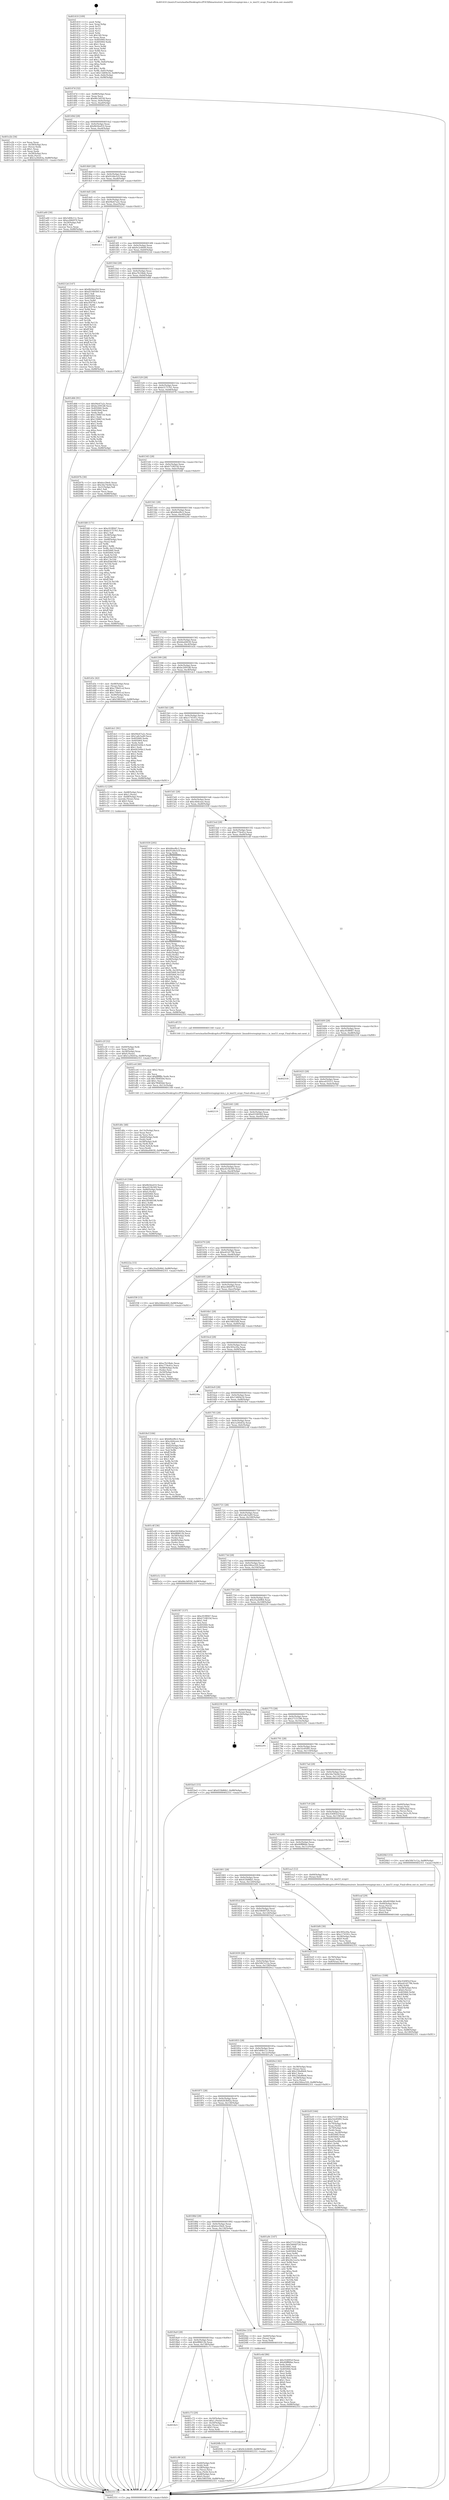 digraph "0x401410" {
  label = "0x401410 (/mnt/c/Users/mathe/Desktop/tcc/POCII/binaries/extr_linuxdriversspispi-imx.c_is_imx53_ecspi_Final-ollvm.out::main(0))"
  labelloc = "t"
  node[shape=record]

  Entry [label="",width=0.3,height=0.3,shape=circle,fillcolor=black,style=filled]
  "0x40147d" [label="{
     0x40147d [32]\l
     | [instrs]\l
     &nbsp;&nbsp;0x40147d \<+6\>: mov -0x88(%rbp),%eax\l
     &nbsp;&nbsp;0x401483 \<+2\>: mov %eax,%ecx\l
     &nbsp;&nbsp;0x401485 \<+6\>: sub $0x86c3d558,%ecx\l
     &nbsp;&nbsp;0x40148b \<+6\>: mov %eax,-0x9c(%rbp)\l
     &nbsp;&nbsp;0x401491 \<+6\>: mov %ecx,-0xa0(%rbp)\l
     &nbsp;&nbsp;0x401497 \<+6\>: je 0000000000401e2b \<main+0xa1b\>\l
  }"]
  "0x401e2b" [label="{
     0x401e2b [34]\l
     | [instrs]\l
     &nbsp;&nbsp;0x401e2b \<+2\>: xor %eax,%eax\l
     &nbsp;&nbsp;0x401e2d \<+4\>: mov -0x58(%rbp),%rcx\l
     &nbsp;&nbsp;0x401e31 \<+2\>: mov (%rcx),%edx\l
     &nbsp;&nbsp;0x401e33 \<+3\>: sub $0x1,%eax\l
     &nbsp;&nbsp;0x401e36 \<+2\>: sub %eax,%edx\l
     &nbsp;&nbsp;0x401e38 \<+4\>: mov -0x58(%rbp),%rcx\l
     &nbsp;&nbsp;0x401e3c \<+2\>: mov %edx,(%rcx)\l
     &nbsp;&nbsp;0x401e3e \<+10\>: movl $0x1a30e63a,-0x88(%rbp)\l
     &nbsp;&nbsp;0x401e48 \<+5\>: jmp 0000000000402351 \<main+0xf41\>\l
  }"]
  "0x40149d" [label="{
     0x40149d [28]\l
     | [instrs]\l
     &nbsp;&nbsp;0x40149d \<+5\>: jmp 00000000004014a2 \<main+0x92\>\l
     &nbsp;&nbsp;0x4014a2 \<+6\>: mov -0x9c(%rbp),%eax\l
     &nbsp;&nbsp;0x4014a8 \<+5\>: sub $0x8b56ed10,%eax\l
     &nbsp;&nbsp;0x4014ad \<+6\>: mov %eax,-0xa4(%rbp)\l
     &nbsp;&nbsp;0x4014b3 \<+6\>: je 000000000040233d \<main+0xf2d\>\l
  }"]
  Exit [label="",width=0.3,height=0.3,shape=circle,fillcolor=black,style=filled,peripheries=2]
  "0x40233d" [label="{
     0x40233d\l
  }", style=dashed]
  "0x4014b9" [label="{
     0x4014b9 [28]\l
     | [instrs]\l
     &nbsp;&nbsp;0x4014b9 \<+5\>: jmp 00000000004014be \<main+0xae\>\l
     &nbsp;&nbsp;0x4014be \<+6\>: mov -0x9c(%rbp),%eax\l
     &nbsp;&nbsp;0x4014c4 \<+5\>: sub $0x91d4e5c9,%eax\l
     &nbsp;&nbsp;0x4014c9 \<+6\>: mov %eax,-0xa8(%rbp)\l
     &nbsp;&nbsp;0x4014cf \<+6\>: je 0000000000401a60 \<main+0x650\>\l
  }"]
  "0x4020fb" [label="{
     0x4020fb [15]\l
     | [instrs]\l
     &nbsp;&nbsp;0x4020fb \<+10\>: movl $0x9c2c6649,-0x88(%rbp)\l
     &nbsp;&nbsp;0x402105 \<+5\>: jmp 0000000000402351 \<main+0xf41\>\l
  }"]
  "0x401a60" [label="{
     0x401a60 [30]\l
     | [instrs]\l
     &nbsp;&nbsp;0x401a60 \<+5\>: mov $0x5d0fe11c,%eax\l
     &nbsp;&nbsp;0x401a65 \<+5\>: mov $0xec846970,%ecx\l
     &nbsp;&nbsp;0x401a6a \<+3\>: mov -0x29(%rbp),%dl\l
     &nbsp;&nbsp;0x401a6d \<+3\>: test $0x1,%dl\l
     &nbsp;&nbsp;0x401a70 \<+3\>: cmovne %ecx,%eax\l
     &nbsp;&nbsp;0x401a73 \<+6\>: mov %eax,-0x88(%rbp)\l
     &nbsp;&nbsp;0x401a79 \<+5\>: jmp 0000000000402351 \<main+0xf41\>\l
  }"]
  "0x4014d5" [label="{
     0x4014d5 [28]\l
     | [instrs]\l
     &nbsp;&nbsp;0x4014d5 \<+5\>: jmp 00000000004014da \<main+0xca\>\l
     &nbsp;&nbsp;0x4014da \<+6\>: mov -0x9c(%rbp),%eax\l
     &nbsp;&nbsp;0x4014e0 \<+5\>: sub $0x94e67a2c,%eax\l
     &nbsp;&nbsp;0x4014e5 \<+6\>: mov %eax,-0xac(%rbp)\l
     &nbsp;&nbsp;0x4014eb \<+6\>: je 00000000004022c1 \<main+0xeb1\>\l
  }"]
  "0x4020b3" [label="{
     0x4020b3 [15]\l
     | [instrs]\l
     &nbsp;&nbsp;0x4020b3 \<+10\>: movl $0x50b7e12a,-0x88(%rbp)\l
     &nbsp;&nbsp;0x4020bd \<+5\>: jmp 0000000000402351 \<main+0xf41\>\l
  }"]
  "0x4022c1" [label="{
     0x4022c1\l
  }", style=dashed]
  "0x4014f1" [label="{
     0x4014f1 [28]\l
     | [instrs]\l
     &nbsp;&nbsp;0x4014f1 \<+5\>: jmp 00000000004014f6 \<main+0xe6\>\l
     &nbsp;&nbsp;0x4014f6 \<+6\>: mov -0x9c(%rbp),%eax\l
     &nbsp;&nbsp;0x4014fc \<+5\>: sub $0x9c2c6649,%eax\l
     &nbsp;&nbsp;0x401501 \<+6\>: mov %eax,-0xb0(%rbp)\l
     &nbsp;&nbsp;0x401507 \<+6\>: je 000000000040212d \<main+0xd1d\>\l
  }"]
  "0x401ecc" [label="{
     0x401ecc [108]\l
     | [instrs]\l
     &nbsp;&nbsp;0x401ecc \<+5\>: mov $0x3549f3cf,%esi\l
     &nbsp;&nbsp;0x401ed1 \<+5\>: mov $0xe61d1796,%edx\l
     &nbsp;&nbsp;0x401ed6 \<+3\>: xor %r8d,%r8d\l
     &nbsp;&nbsp;0x401ed9 \<+4\>: mov -0x38(%rbp),%rcx\l
     &nbsp;&nbsp;0x401edd \<+6\>: movl $0x0,(%rcx)\l
     &nbsp;&nbsp;0x401ee3 \<+8\>: mov 0x405060,%r9d\l
     &nbsp;&nbsp;0x401eeb \<+8\>: mov 0x405064,%r10d\l
     &nbsp;&nbsp;0x401ef3 \<+4\>: sub $0x1,%r8d\l
     &nbsp;&nbsp;0x401ef7 \<+3\>: mov %r9d,%r11d\l
     &nbsp;&nbsp;0x401efa \<+3\>: add %r8d,%r11d\l
     &nbsp;&nbsp;0x401efd \<+4\>: imul %r11d,%r9d\l
     &nbsp;&nbsp;0x401f01 \<+4\>: and $0x1,%r9d\l
     &nbsp;&nbsp;0x401f05 \<+4\>: cmp $0x0,%r9d\l
     &nbsp;&nbsp;0x401f09 \<+3\>: sete %bl\l
     &nbsp;&nbsp;0x401f0c \<+4\>: cmp $0xa,%r10d\l
     &nbsp;&nbsp;0x401f10 \<+4\>: setl %r14b\l
     &nbsp;&nbsp;0x401f14 \<+3\>: mov %bl,%r15b\l
     &nbsp;&nbsp;0x401f17 \<+3\>: and %r14b,%r15b\l
     &nbsp;&nbsp;0x401f1a \<+3\>: xor %r14b,%bl\l
     &nbsp;&nbsp;0x401f1d \<+3\>: or %bl,%r15b\l
     &nbsp;&nbsp;0x401f20 \<+4\>: test $0x1,%r15b\l
     &nbsp;&nbsp;0x401f24 \<+3\>: cmovne %edx,%esi\l
     &nbsp;&nbsp;0x401f27 \<+6\>: mov %esi,-0x88(%rbp)\l
     &nbsp;&nbsp;0x401f2d \<+6\>: mov %eax,-0x140(%rbp)\l
     &nbsp;&nbsp;0x401f33 \<+5\>: jmp 0000000000402351 \<main+0xf41\>\l
  }"]
  "0x40212d" [label="{
     0x40212d [147]\l
     | [instrs]\l
     &nbsp;&nbsp;0x40212d \<+5\>: mov $0x8b56ed10,%eax\l
     &nbsp;&nbsp;0x402132 \<+5\>: mov $0xd31805b9,%ecx\l
     &nbsp;&nbsp;0x402137 \<+2\>: mov $0x1,%dl\l
     &nbsp;&nbsp;0x402139 \<+7\>: mov 0x405060,%esi\l
     &nbsp;&nbsp;0x402140 \<+7\>: mov 0x405064,%edi\l
     &nbsp;&nbsp;0x402147 \<+3\>: mov %esi,%r8d\l
     &nbsp;&nbsp;0x40214a \<+7\>: add $0xc95f74c1,%r8d\l
     &nbsp;&nbsp;0x402151 \<+4\>: sub $0x1,%r8d\l
     &nbsp;&nbsp;0x402155 \<+7\>: sub $0xc95f74c1,%r8d\l
     &nbsp;&nbsp;0x40215c \<+4\>: imul %r8d,%esi\l
     &nbsp;&nbsp;0x402160 \<+3\>: and $0x1,%esi\l
     &nbsp;&nbsp;0x402163 \<+3\>: cmp $0x0,%esi\l
     &nbsp;&nbsp;0x402166 \<+4\>: sete %r9b\l
     &nbsp;&nbsp;0x40216a \<+3\>: cmp $0xa,%edi\l
     &nbsp;&nbsp;0x40216d \<+4\>: setl %r10b\l
     &nbsp;&nbsp;0x402171 \<+3\>: mov %r9b,%r11b\l
     &nbsp;&nbsp;0x402174 \<+4\>: xor $0xff,%r11b\l
     &nbsp;&nbsp;0x402178 \<+3\>: mov %r10b,%bl\l
     &nbsp;&nbsp;0x40217b \<+3\>: xor $0xff,%bl\l
     &nbsp;&nbsp;0x40217e \<+3\>: xor $0x1,%dl\l
     &nbsp;&nbsp;0x402181 \<+3\>: mov %r11b,%r14b\l
     &nbsp;&nbsp;0x402184 \<+4\>: and $0xff,%r14b\l
     &nbsp;&nbsp;0x402188 \<+3\>: and %dl,%r9b\l
     &nbsp;&nbsp;0x40218b \<+3\>: mov %bl,%r15b\l
     &nbsp;&nbsp;0x40218e \<+4\>: and $0xff,%r15b\l
     &nbsp;&nbsp;0x402192 \<+3\>: and %dl,%r10b\l
     &nbsp;&nbsp;0x402195 \<+3\>: or %r9b,%r14b\l
     &nbsp;&nbsp;0x402198 \<+3\>: or %r10b,%r15b\l
     &nbsp;&nbsp;0x40219b \<+3\>: xor %r15b,%r14b\l
     &nbsp;&nbsp;0x40219e \<+3\>: or %bl,%r11b\l
     &nbsp;&nbsp;0x4021a1 \<+4\>: xor $0xff,%r11b\l
     &nbsp;&nbsp;0x4021a5 \<+3\>: or $0x1,%dl\l
     &nbsp;&nbsp;0x4021a8 \<+3\>: and %dl,%r11b\l
     &nbsp;&nbsp;0x4021ab \<+3\>: or %r11b,%r14b\l
     &nbsp;&nbsp;0x4021ae \<+4\>: test $0x1,%r14b\l
     &nbsp;&nbsp;0x4021b2 \<+3\>: cmovne %ecx,%eax\l
     &nbsp;&nbsp;0x4021b5 \<+6\>: mov %eax,-0x88(%rbp)\l
     &nbsp;&nbsp;0x4021bb \<+5\>: jmp 0000000000402351 \<main+0xf41\>\l
  }"]
  "0x40150d" [label="{
     0x40150d [28]\l
     | [instrs]\l
     &nbsp;&nbsp;0x40150d \<+5\>: jmp 0000000000401512 \<main+0x102\>\l
     &nbsp;&nbsp;0x401512 \<+6\>: mov -0x9c(%rbp),%eax\l
     &nbsp;&nbsp;0x401518 \<+5\>: sub $0xa7b10bdc,%eax\l
     &nbsp;&nbsp;0x40151d \<+6\>: mov %eax,-0xb4(%rbp)\l
     &nbsp;&nbsp;0x401523 \<+6\>: je 0000000000401d66 \<main+0x956\>\l
  }"]
  "0x401eaf" [label="{
     0x401eaf [29]\l
     | [instrs]\l
     &nbsp;&nbsp;0x401eaf \<+10\>: movabs $0x4030b6,%rdi\l
     &nbsp;&nbsp;0x401eb9 \<+4\>: mov -0x40(%rbp),%rcx\l
     &nbsp;&nbsp;0x401ebd \<+2\>: mov %eax,(%rcx)\l
     &nbsp;&nbsp;0x401ebf \<+4\>: mov -0x40(%rbp),%rcx\l
     &nbsp;&nbsp;0x401ec3 \<+2\>: mov (%rcx),%esi\l
     &nbsp;&nbsp;0x401ec5 \<+2\>: mov $0x0,%al\l
     &nbsp;&nbsp;0x401ec7 \<+5\>: call 0000000000401040 \<printf@plt\>\l
     | [calls]\l
     &nbsp;&nbsp;0x401040 \{1\} (unknown)\l
  }"]
  "0x401d66" [label="{
     0x401d66 [91]\l
     | [instrs]\l
     &nbsp;&nbsp;0x401d66 \<+5\>: mov $0x94e67a2c,%eax\l
     &nbsp;&nbsp;0x401d6b \<+5\>: mov $0xbc2091d8,%ecx\l
     &nbsp;&nbsp;0x401d70 \<+7\>: mov 0x405060,%edx\l
     &nbsp;&nbsp;0x401d77 \<+7\>: mov 0x405064,%esi\l
     &nbsp;&nbsp;0x401d7e \<+2\>: mov %edx,%edi\l
     &nbsp;&nbsp;0x401d80 \<+6\>: add $0x130867c6,%edi\l
     &nbsp;&nbsp;0x401d86 \<+3\>: sub $0x1,%edi\l
     &nbsp;&nbsp;0x401d89 \<+6\>: sub $0x130867c6,%edi\l
     &nbsp;&nbsp;0x401d8f \<+3\>: imul %edi,%edx\l
     &nbsp;&nbsp;0x401d92 \<+3\>: and $0x1,%edx\l
     &nbsp;&nbsp;0x401d95 \<+3\>: cmp $0x0,%edx\l
     &nbsp;&nbsp;0x401d98 \<+4\>: sete %r8b\l
     &nbsp;&nbsp;0x401d9c \<+3\>: cmp $0xa,%esi\l
     &nbsp;&nbsp;0x401d9f \<+4\>: setl %r9b\l
     &nbsp;&nbsp;0x401da3 \<+3\>: mov %r8b,%r10b\l
     &nbsp;&nbsp;0x401da6 \<+3\>: and %r9b,%r10b\l
     &nbsp;&nbsp;0x401da9 \<+3\>: xor %r9b,%r8b\l
     &nbsp;&nbsp;0x401dac \<+3\>: or %r8b,%r10b\l
     &nbsp;&nbsp;0x401daf \<+4\>: test $0x1,%r10b\l
     &nbsp;&nbsp;0x401db3 \<+3\>: cmovne %ecx,%eax\l
     &nbsp;&nbsp;0x401db6 \<+6\>: mov %eax,-0x88(%rbp)\l
     &nbsp;&nbsp;0x401dbc \<+5\>: jmp 0000000000402351 \<main+0xf41\>\l
  }"]
  "0x401529" [label="{
     0x401529 [28]\l
     | [instrs]\l
     &nbsp;&nbsp;0x401529 \<+5\>: jmp 000000000040152e \<main+0x11e\>\l
     &nbsp;&nbsp;0x40152e \<+6\>: mov -0x9c(%rbp),%eax\l
     &nbsp;&nbsp;0x401534 \<+5\>: sub $0xb3175761,%eax\l
     &nbsp;&nbsp;0x401539 \<+6\>: mov %eax,-0xb8(%rbp)\l
     &nbsp;&nbsp;0x40153f \<+6\>: je 000000000040207b \<main+0xc6b\>\l
  }"]
  "0x401d0c" [label="{
     0x401d0c [48]\l
     | [instrs]\l
     &nbsp;&nbsp;0x401d0c \<+6\>: mov -0x13c(%rbp),%ecx\l
     &nbsp;&nbsp;0x401d12 \<+3\>: imul %eax,%ecx\l
     &nbsp;&nbsp;0x401d15 \<+3\>: movslq %ecx,%rsi\l
     &nbsp;&nbsp;0x401d18 \<+4\>: mov -0x60(%rbp),%rdi\l
     &nbsp;&nbsp;0x401d1c \<+3\>: mov (%rdi),%rdi\l
     &nbsp;&nbsp;0x401d1f \<+4\>: mov -0x58(%rbp),%r8\l
     &nbsp;&nbsp;0x401d23 \<+3\>: movslq (%r8),%r8\l
     &nbsp;&nbsp;0x401d26 \<+4\>: mov (%rdi,%r8,8),%rdi\l
     &nbsp;&nbsp;0x401d2a \<+3\>: mov %rsi,(%rdi)\l
     &nbsp;&nbsp;0x401d2d \<+10\>: movl $0xbba44630,-0x88(%rbp)\l
     &nbsp;&nbsp;0x401d37 \<+5\>: jmp 0000000000402351 \<main+0xf41\>\l
  }"]
  "0x40207b" [label="{
     0x40207b [30]\l
     | [instrs]\l
     &nbsp;&nbsp;0x40207b \<+5\>: mov $0x6ce39efc,%eax\l
     &nbsp;&nbsp;0x402080 \<+5\>: mov $0x34a74e0d,%ecx\l
     &nbsp;&nbsp;0x402085 \<+3\>: mov -0x21(%rbp),%dl\l
     &nbsp;&nbsp;0x402088 \<+3\>: test $0x1,%dl\l
     &nbsp;&nbsp;0x40208b \<+3\>: cmovne %ecx,%eax\l
     &nbsp;&nbsp;0x40208e \<+6\>: mov %eax,-0x88(%rbp)\l
     &nbsp;&nbsp;0x402094 \<+5\>: jmp 0000000000402351 \<main+0xf41\>\l
  }"]
  "0x401545" [label="{
     0x401545 [28]\l
     | [instrs]\l
     &nbsp;&nbsp;0x401545 \<+5\>: jmp 000000000040154a \<main+0x13a\>\l
     &nbsp;&nbsp;0x40154a \<+6\>: mov -0x9c(%rbp),%eax\l
     &nbsp;&nbsp;0x401550 \<+5\>: sub $0xb710833d,%eax\l
     &nbsp;&nbsp;0x401555 \<+6\>: mov %eax,-0xbc(%rbp)\l
     &nbsp;&nbsp;0x40155b \<+6\>: je 0000000000401fd0 \<main+0xbc0\>\l
  }"]
  "0x401ce4" [label="{
     0x401ce4 [40]\l
     | [instrs]\l
     &nbsp;&nbsp;0x401ce4 \<+5\>: mov $0x2,%ecx\l
     &nbsp;&nbsp;0x401ce9 \<+1\>: cltd\l
     &nbsp;&nbsp;0x401cea \<+2\>: idiv %ecx\l
     &nbsp;&nbsp;0x401cec \<+6\>: imul $0xfffffffe,%edx,%ecx\l
     &nbsp;&nbsp;0x401cf2 \<+6\>: sub $0x7f04f2b4,%ecx\l
     &nbsp;&nbsp;0x401cf8 \<+3\>: add $0x1,%ecx\l
     &nbsp;&nbsp;0x401cfb \<+6\>: add $0x7f04f2b4,%ecx\l
     &nbsp;&nbsp;0x401d01 \<+6\>: mov %ecx,-0x13c(%rbp)\l
     &nbsp;&nbsp;0x401d07 \<+5\>: call 0000000000401160 \<next_i\>\l
     | [calls]\l
     &nbsp;&nbsp;0x401160 \{1\} (/mnt/c/Users/mathe/Desktop/tcc/POCII/binaries/extr_linuxdriversspispi-imx.c_is_imx53_ecspi_Final-ollvm.out::next_i)\l
  }"]
  "0x401fd0" [label="{
     0x401fd0 [171]\l
     | [instrs]\l
     &nbsp;&nbsp;0x401fd0 \<+5\>: mov $0xc91f8947,%eax\l
     &nbsp;&nbsp;0x401fd5 \<+5\>: mov $0xb3175761,%ecx\l
     &nbsp;&nbsp;0x401fda \<+2\>: mov $0x1,%dl\l
     &nbsp;&nbsp;0x401fdc \<+4\>: mov -0x38(%rbp),%rsi\l
     &nbsp;&nbsp;0x401fe0 \<+2\>: mov (%rsi),%edi\l
     &nbsp;&nbsp;0x401fe2 \<+4\>: mov -0x68(%rbp),%rsi\l
     &nbsp;&nbsp;0x401fe6 \<+2\>: cmp (%rsi),%edi\l
     &nbsp;&nbsp;0x401fe8 \<+4\>: setl %r8b\l
     &nbsp;&nbsp;0x401fec \<+4\>: and $0x1,%r8b\l
     &nbsp;&nbsp;0x401ff0 \<+4\>: mov %r8b,-0x21(%rbp)\l
     &nbsp;&nbsp;0x401ff4 \<+7\>: mov 0x405060,%edi\l
     &nbsp;&nbsp;0x401ffb \<+8\>: mov 0x405064,%r9d\l
     &nbsp;&nbsp;0x402003 \<+3\>: mov %edi,%r10d\l
     &nbsp;&nbsp;0x402006 \<+7\>: sub $0xd5b630b7,%r10d\l
     &nbsp;&nbsp;0x40200d \<+4\>: sub $0x1,%r10d\l
     &nbsp;&nbsp;0x402011 \<+7\>: add $0xd5b630b7,%r10d\l
     &nbsp;&nbsp;0x402018 \<+4\>: imul %r10d,%edi\l
     &nbsp;&nbsp;0x40201c \<+3\>: and $0x1,%edi\l
     &nbsp;&nbsp;0x40201f \<+3\>: cmp $0x0,%edi\l
     &nbsp;&nbsp;0x402022 \<+4\>: sete %r8b\l
     &nbsp;&nbsp;0x402026 \<+4\>: cmp $0xa,%r9d\l
     &nbsp;&nbsp;0x40202a \<+4\>: setl %r11b\l
     &nbsp;&nbsp;0x40202e \<+3\>: mov %r8b,%bl\l
     &nbsp;&nbsp;0x402031 \<+3\>: xor $0xff,%bl\l
     &nbsp;&nbsp;0x402034 \<+3\>: mov %r11b,%r14b\l
     &nbsp;&nbsp;0x402037 \<+4\>: xor $0xff,%r14b\l
     &nbsp;&nbsp;0x40203b \<+3\>: xor $0x1,%dl\l
     &nbsp;&nbsp;0x40203e \<+3\>: mov %bl,%r15b\l
     &nbsp;&nbsp;0x402041 \<+4\>: and $0xff,%r15b\l
     &nbsp;&nbsp;0x402045 \<+3\>: and %dl,%r8b\l
     &nbsp;&nbsp;0x402048 \<+3\>: mov %r14b,%r12b\l
     &nbsp;&nbsp;0x40204b \<+4\>: and $0xff,%r12b\l
     &nbsp;&nbsp;0x40204f \<+3\>: and %dl,%r11b\l
     &nbsp;&nbsp;0x402052 \<+3\>: or %r8b,%r15b\l
     &nbsp;&nbsp;0x402055 \<+3\>: or %r11b,%r12b\l
     &nbsp;&nbsp;0x402058 \<+3\>: xor %r12b,%r15b\l
     &nbsp;&nbsp;0x40205b \<+3\>: or %r14b,%bl\l
     &nbsp;&nbsp;0x40205e \<+3\>: xor $0xff,%bl\l
     &nbsp;&nbsp;0x402061 \<+3\>: or $0x1,%dl\l
     &nbsp;&nbsp;0x402064 \<+2\>: and %dl,%bl\l
     &nbsp;&nbsp;0x402066 \<+3\>: or %bl,%r15b\l
     &nbsp;&nbsp;0x402069 \<+4\>: test $0x1,%r15b\l
     &nbsp;&nbsp;0x40206d \<+3\>: cmovne %ecx,%eax\l
     &nbsp;&nbsp;0x402070 \<+6\>: mov %eax,-0x88(%rbp)\l
     &nbsp;&nbsp;0x402076 \<+5\>: jmp 0000000000402351 \<main+0xf41\>\l
  }"]
  "0x401561" [label="{
     0x401561 [28]\l
     | [instrs]\l
     &nbsp;&nbsp;0x401561 \<+5\>: jmp 0000000000401566 \<main+0x156\>\l
     &nbsp;&nbsp;0x401566 \<+6\>: mov -0x9c(%rbp),%eax\l
     &nbsp;&nbsp;0x40156c \<+5\>: sub $0xb8eef6c2,%eax\l
     &nbsp;&nbsp;0x401571 \<+6\>: mov %eax,-0xc0(%rbp)\l
     &nbsp;&nbsp;0x401577 \<+6\>: je 000000000040224c \<main+0xe3c\>\l
  }"]
  "0x401c90" [label="{
     0x401c90 [43]\l
     | [instrs]\l
     &nbsp;&nbsp;0x401c90 \<+4\>: mov -0x60(%rbp),%rdi\l
     &nbsp;&nbsp;0x401c94 \<+3\>: mov (%rdi),%rdi\l
     &nbsp;&nbsp;0x401c97 \<+4\>: mov -0x58(%rbp),%rcx\l
     &nbsp;&nbsp;0x401c9b \<+3\>: movslq (%rcx),%rcx\l
     &nbsp;&nbsp;0x401c9e \<+4\>: mov %rax,(%rdi,%rcx,8)\l
     &nbsp;&nbsp;0x401ca2 \<+4\>: mov -0x48(%rbp),%rax\l
     &nbsp;&nbsp;0x401ca6 \<+6\>: movl $0x0,(%rax)\l
     &nbsp;&nbsp;0x401cac \<+10\>: movl $0x1883544,-0x88(%rbp)\l
     &nbsp;&nbsp;0x401cb6 \<+5\>: jmp 0000000000402351 \<main+0xf41\>\l
  }"]
  "0x40224c" [label="{
     0x40224c\l
  }", style=dashed]
  "0x40157d" [label="{
     0x40157d [28]\l
     | [instrs]\l
     &nbsp;&nbsp;0x40157d \<+5\>: jmp 0000000000401582 \<main+0x172\>\l
     &nbsp;&nbsp;0x401582 \<+6\>: mov -0x9c(%rbp),%eax\l
     &nbsp;&nbsp;0x401588 \<+5\>: sub $0xbba44630,%eax\l
     &nbsp;&nbsp;0x40158d \<+6\>: mov %eax,-0xc4(%rbp)\l
     &nbsp;&nbsp;0x401593 \<+6\>: je 0000000000401d3c \<main+0x92c\>\l
  }"]
  "0x4018c5" [label="{
     0x4018c5\l
  }", style=dashed]
  "0x401d3c" [label="{
     0x401d3c [42]\l
     | [instrs]\l
     &nbsp;&nbsp;0x401d3c \<+4\>: mov -0x48(%rbp),%rax\l
     &nbsp;&nbsp;0x401d40 \<+2\>: mov (%rax),%ecx\l
     &nbsp;&nbsp;0x401d42 \<+6\>: add $0xc70b01cd,%ecx\l
     &nbsp;&nbsp;0x401d48 \<+3\>: add $0x1,%ecx\l
     &nbsp;&nbsp;0x401d4b \<+6\>: sub $0xc70b01cd,%ecx\l
     &nbsp;&nbsp;0x401d51 \<+4\>: mov -0x48(%rbp),%rax\l
     &nbsp;&nbsp;0x401d55 \<+2\>: mov %ecx,(%rax)\l
     &nbsp;&nbsp;0x401d57 \<+10\>: movl $0x1883544,-0x88(%rbp)\l
     &nbsp;&nbsp;0x401d61 \<+5\>: jmp 0000000000402351 \<main+0xf41\>\l
  }"]
  "0x401599" [label="{
     0x401599 [28]\l
     | [instrs]\l
     &nbsp;&nbsp;0x401599 \<+5\>: jmp 000000000040159e \<main+0x18e\>\l
     &nbsp;&nbsp;0x40159e \<+6\>: mov -0x9c(%rbp),%eax\l
     &nbsp;&nbsp;0x4015a4 \<+5\>: sub $0xbc2091d8,%eax\l
     &nbsp;&nbsp;0x4015a9 \<+6\>: mov %eax,-0xc8(%rbp)\l
     &nbsp;&nbsp;0x4015af \<+6\>: je 0000000000401dc1 \<main+0x9b1\>\l
  }"]
  "0x401c73" [label="{
     0x401c73 [29]\l
     | [instrs]\l
     &nbsp;&nbsp;0x401c73 \<+4\>: mov -0x50(%rbp),%rax\l
     &nbsp;&nbsp;0x401c77 \<+6\>: movl $0x1,(%rax)\l
     &nbsp;&nbsp;0x401c7d \<+4\>: mov -0x50(%rbp),%rax\l
     &nbsp;&nbsp;0x401c81 \<+3\>: movslq (%rax),%rax\l
     &nbsp;&nbsp;0x401c84 \<+4\>: shl $0x3,%rax\l
     &nbsp;&nbsp;0x401c88 \<+3\>: mov %rax,%rdi\l
     &nbsp;&nbsp;0x401c8b \<+5\>: call 0000000000401050 \<malloc@plt\>\l
     | [calls]\l
     &nbsp;&nbsp;0x401050 \{1\} (unknown)\l
  }"]
  "0x401dc1" [label="{
     0x401dc1 [91]\l
     | [instrs]\l
     &nbsp;&nbsp;0x401dc1 \<+5\>: mov $0x94e67a2c,%eax\l
     &nbsp;&nbsp;0x401dc6 \<+5\>: mov $0x1a8c5a49,%ecx\l
     &nbsp;&nbsp;0x401dcb \<+7\>: mov 0x405060,%edx\l
     &nbsp;&nbsp;0x401dd2 \<+7\>: mov 0x405064,%esi\l
     &nbsp;&nbsp;0x401dd9 \<+2\>: mov %edx,%edi\l
     &nbsp;&nbsp;0x401ddb \<+6\>: add $0x641b94c3,%edi\l
     &nbsp;&nbsp;0x401de1 \<+3\>: sub $0x1,%edi\l
     &nbsp;&nbsp;0x401de4 \<+6\>: sub $0x641b94c3,%edi\l
     &nbsp;&nbsp;0x401dea \<+3\>: imul %edi,%edx\l
     &nbsp;&nbsp;0x401ded \<+3\>: and $0x1,%edx\l
     &nbsp;&nbsp;0x401df0 \<+3\>: cmp $0x0,%edx\l
     &nbsp;&nbsp;0x401df3 \<+4\>: sete %r8b\l
     &nbsp;&nbsp;0x401df7 \<+3\>: cmp $0xa,%esi\l
     &nbsp;&nbsp;0x401dfa \<+4\>: setl %r9b\l
     &nbsp;&nbsp;0x401dfe \<+3\>: mov %r8b,%r10b\l
     &nbsp;&nbsp;0x401e01 \<+3\>: and %r9b,%r10b\l
     &nbsp;&nbsp;0x401e04 \<+3\>: xor %r9b,%r8b\l
     &nbsp;&nbsp;0x401e07 \<+3\>: or %r8b,%r10b\l
     &nbsp;&nbsp;0x401e0a \<+4\>: test $0x1,%r10b\l
     &nbsp;&nbsp;0x401e0e \<+3\>: cmovne %ecx,%eax\l
     &nbsp;&nbsp;0x401e11 \<+6\>: mov %eax,-0x88(%rbp)\l
     &nbsp;&nbsp;0x401e17 \<+5\>: jmp 0000000000402351 \<main+0xf41\>\l
  }"]
  "0x4015b5" [label="{
     0x4015b5 [28]\l
     | [instrs]\l
     &nbsp;&nbsp;0x4015b5 \<+5\>: jmp 00000000004015ba \<main+0x1aa\>\l
     &nbsp;&nbsp;0x4015ba \<+6\>: mov -0x9c(%rbp),%eax\l
     &nbsp;&nbsp;0x4015c0 \<+5\>: sub $0xc174181c,%eax\l
     &nbsp;&nbsp;0x4015c5 \<+6\>: mov %eax,-0xcc(%rbp)\l
     &nbsp;&nbsp;0x4015cb \<+6\>: je 0000000000401c12 \<main+0x802\>\l
  }"]
  "0x4018a9" [label="{
     0x4018a9 [28]\l
     | [instrs]\l
     &nbsp;&nbsp;0x4018a9 \<+5\>: jmp 00000000004018ae \<main+0x49e\>\l
     &nbsp;&nbsp;0x4018ae \<+6\>: mov -0x9c(%rbp),%eax\l
     &nbsp;&nbsp;0x4018b4 \<+5\>: sub $0x6ffd612b,%eax\l
     &nbsp;&nbsp;0x4018b9 \<+6\>: mov %eax,-0x138(%rbp)\l
     &nbsp;&nbsp;0x4018bf \<+6\>: je 0000000000401c73 \<main+0x863\>\l
  }"]
  "0x401c12" [label="{
     0x401c12 [29]\l
     | [instrs]\l
     &nbsp;&nbsp;0x401c12 \<+4\>: mov -0x68(%rbp),%rax\l
     &nbsp;&nbsp;0x401c16 \<+6\>: movl $0x1,(%rax)\l
     &nbsp;&nbsp;0x401c1c \<+4\>: mov -0x68(%rbp),%rax\l
     &nbsp;&nbsp;0x401c20 \<+3\>: movslq (%rax),%rax\l
     &nbsp;&nbsp;0x401c23 \<+4\>: shl $0x3,%rax\l
     &nbsp;&nbsp;0x401c27 \<+3\>: mov %rax,%rdi\l
     &nbsp;&nbsp;0x401c2a \<+5\>: call 0000000000401050 \<malloc@plt\>\l
     | [calls]\l
     &nbsp;&nbsp;0x401050 \{1\} (unknown)\l
  }"]
  "0x4015d1" [label="{
     0x4015d1 [28]\l
     | [instrs]\l
     &nbsp;&nbsp;0x4015d1 \<+5\>: jmp 00000000004015d6 \<main+0x1c6\>\l
     &nbsp;&nbsp;0x4015d6 \<+6\>: mov -0x9c(%rbp),%eax\l
     &nbsp;&nbsp;0x4015dc \<+5\>: sub $0xc444ceee,%eax\l
     &nbsp;&nbsp;0x4015e1 \<+6\>: mov %eax,-0xd0(%rbp)\l
     &nbsp;&nbsp;0x4015e7 \<+6\>: je 0000000000401939 \<main+0x529\>\l
  }"]
  "0x4020ec" [label="{
     0x4020ec [15]\l
     | [instrs]\l
     &nbsp;&nbsp;0x4020ec \<+4\>: mov -0x60(%rbp),%rax\l
     &nbsp;&nbsp;0x4020f0 \<+3\>: mov (%rax),%rax\l
     &nbsp;&nbsp;0x4020f3 \<+3\>: mov %rax,%rdi\l
     &nbsp;&nbsp;0x4020f6 \<+5\>: call 0000000000401030 \<free@plt\>\l
     | [calls]\l
     &nbsp;&nbsp;0x401030 \{1\} (unknown)\l
  }"]
  "0x401939" [label="{
     0x401939 [295]\l
     | [instrs]\l
     &nbsp;&nbsp;0x401939 \<+5\>: mov $0xb8eef6c2,%eax\l
     &nbsp;&nbsp;0x40193e \<+5\>: mov $0x91d4e5c9,%ecx\l
     &nbsp;&nbsp;0x401943 \<+3\>: mov %rsp,%rdx\l
     &nbsp;&nbsp;0x401946 \<+4\>: add $0xfffffffffffffff0,%rdx\l
     &nbsp;&nbsp;0x40194a \<+3\>: mov %rdx,%rsp\l
     &nbsp;&nbsp;0x40194d \<+4\>: mov %rdx,-0x80(%rbp)\l
     &nbsp;&nbsp;0x401951 \<+3\>: mov %rsp,%rdx\l
     &nbsp;&nbsp;0x401954 \<+4\>: add $0xfffffffffffffff0,%rdx\l
     &nbsp;&nbsp;0x401958 \<+3\>: mov %rdx,%rsp\l
     &nbsp;&nbsp;0x40195b \<+3\>: mov %rsp,%rsi\l
     &nbsp;&nbsp;0x40195e \<+4\>: add $0xfffffffffffffff0,%rsi\l
     &nbsp;&nbsp;0x401962 \<+3\>: mov %rsi,%rsp\l
     &nbsp;&nbsp;0x401965 \<+4\>: mov %rsi,-0x78(%rbp)\l
     &nbsp;&nbsp;0x401969 \<+3\>: mov %rsp,%rsi\l
     &nbsp;&nbsp;0x40196c \<+4\>: add $0xfffffffffffffff0,%rsi\l
     &nbsp;&nbsp;0x401970 \<+3\>: mov %rsi,%rsp\l
     &nbsp;&nbsp;0x401973 \<+4\>: mov %rsi,-0x70(%rbp)\l
     &nbsp;&nbsp;0x401977 \<+3\>: mov %rsp,%rsi\l
     &nbsp;&nbsp;0x40197a \<+4\>: add $0xfffffffffffffff0,%rsi\l
     &nbsp;&nbsp;0x40197e \<+3\>: mov %rsi,%rsp\l
     &nbsp;&nbsp;0x401981 \<+4\>: mov %rsi,-0x68(%rbp)\l
     &nbsp;&nbsp;0x401985 \<+3\>: mov %rsp,%rsi\l
     &nbsp;&nbsp;0x401988 \<+4\>: add $0xfffffffffffffff0,%rsi\l
     &nbsp;&nbsp;0x40198c \<+3\>: mov %rsi,%rsp\l
     &nbsp;&nbsp;0x40198f \<+4\>: mov %rsi,-0x60(%rbp)\l
     &nbsp;&nbsp;0x401993 \<+3\>: mov %rsp,%rsi\l
     &nbsp;&nbsp;0x401996 \<+4\>: add $0xfffffffffffffff0,%rsi\l
     &nbsp;&nbsp;0x40199a \<+3\>: mov %rsi,%rsp\l
     &nbsp;&nbsp;0x40199d \<+4\>: mov %rsi,-0x58(%rbp)\l
     &nbsp;&nbsp;0x4019a1 \<+3\>: mov %rsp,%rsi\l
     &nbsp;&nbsp;0x4019a4 \<+4\>: add $0xfffffffffffffff0,%rsi\l
     &nbsp;&nbsp;0x4019a8 \<+3\>: mov %rsi,%rsp\l
     &nbsp;&nbsp;0x4019ab \<+4\>: mov %rsi,-0x50(%rbp)\l
     &nbsp;&nbsp;0x4019af \<+3\>: mov %rsp,%rsi\l
     &nbsp;&nbsp;0x4019b2 \<+4\>: add $0xfffffffffffffff0,%rsi\l
     &nbsp;&nbsp;0x4019b6 \<+3\>: mov %rsi,%rsp\l
     &nbsp;&nbsp;0x4019b9 \<+4\>: mov %rsi,-0x48(%rbp)\l
     &nbsp;&nbsp;0x4019bd \<+3\>: mov %rsp,%rsi\l
     &nbsp;&nbsp;0x4019c0 \<+4\>: add $0xfffffffffffffff0,%rsi\l
     &nbsp;&nbsp;0x4019c4 \<+3\>: mov %rsi,%rsp\l
     &nbsp;&nbsp;0x4019c7 \<+4\>: mov %rsi,-0x40(%rbp)\l
     &nbsp;&nbsp;0x4019cb \<+3\>: mov %rsp,%rsi\l
     &nbsp;&nbsp;0x4019ce \<+4\>: add $0xfffffffffffffff0,%rsi\l
     &nbsp;&nbsp;0x4019d2 \<+3\>: mov %rsi,%rsp\l
     &nbsp;&nbsp;0x4019d5 \<+4\>: mov %rsi,-0x38(%rbp)\l
     &nbsp;&nbsp;0x4019d9 \<+4\>: mov -0x80(%rbp),%rsi\l
     &nbsp;&nbsp;0x4019dd \<+6\>: movl $0x0,(%rsi)\l
     &nbsp;&nbsp;0x4019e3 \<+6\>: mov -0x8c(%rbp),%edi\l
     &nbsp;&nbsp;0x4019e9 \<+2\>: mov %edi,(%rdx)\l
     &nbsp;&nbsp;0x4019eb \<+4\>: mov -0x78(%rbp),%rsi\l
     &nbsp;&nbsp;0x4019ef \<+7\>: mov -0x98(%rbp),%r8\l
     &nbsp;&nbsp;0x4019f6 \<+3\>: mov %r8,(%rsi)\l
     &nbsp;&nbsp;0x4019f9 \<+3\>: cmpl $0x2,(%rdx)\l
     &nbsp;&nbsp;0x4019fc \<+4\>: setne %r9b\l
     &nbsp;&nbsp;0x401a00 \<+4\>: and $0x1,%r9b\l
     &nbsp;&nbsp;0x401a04 \<+4\>: mov %r9b,-0x29(%rbp)\l
     &nbsp;&nbsp;0x401a08 \<+8\>: mov 0x405060,%r10d\l
     &nbsp;&nbsp;0x401a10 \<+8\>: mov 0x405064,%r11d\l
     &nbsp;&nbsp;0x401a18 \<+3\>: mov %r10d,%ebx\l
     &nbsp;&nbsp;0x401a1b \<+6\>: add $0xe890c7a7,%ebx\l
     &nbsp;&nbsp;0x401a21 \<+3\>: sub $0x1,%ebx\l
     &nbsp;&nbsp;0x401a24 \<+6\>: sub $0xe890c7a7,%ebx\l
     &nbsp;&nbsp;0x401a2a \<+4\>: imul %ebx,%r10d\l
     &nbsp;&nbsp;0x401a2e \<+4\>: and $0x1,%r10d\l
     &nbsp;&nbsp;0x401a32 \<+4\>: cmp $0x0,%r10d\l
     &nbsp;&nbsp;0x401a36 \<+4\>: sete %r9b\l
     &nbsp;&nbsp;0x401a3a \<+4\>: cmp $0xa,%r11d\l
     &nbsp;&nbsp;0x401a3e \<+4\>: setl %r14b\l
     &nbsp;&nbsp;0x401a42 \<+3\>: mov %r9b,%r15b\l
     &nbsp;&nbsp;0x401a45 \<+3\>: and %r14b,%r15b\l
     &nbsp;&nbsp;0x401a48 \<+3\>: xor %r14b,%r9b\l
     &nbsp;&nbsp;0x401a4b \<+3\>: or %r9b,%r15b\l
     &nbsp;&nbsp;0x401a4e \<+4\>: test $0x1,%r15b\l
     &nbsp;&nbsp;0x401a52 \<+3\>: cmovne %ecx,%eax\l
     &nbsp;&nbsp;0x401a55 \<+6\>: mov %eax,-0x88(%rbp)\l
     &nbsp;&nbsp;0x401a5b \<+5\>: jmp 0000000000402351 \<main+0xf41\>\l
  }"]
  "0x4015ed" [label="{
     0x4015ed [28]\l
     | [instrs]\l
     &nbsp;&nbsp;0x4015ed \<+5\>: jmp 00000000004015f2 \<main+0x1e2\>\l
     &nbsp;&nbsp;0x4015f2 \<+6\>: mov -0x9c(%rbp),%eax\l
     &nbsp;&nbsp;0x4015f8 \<+5\>: sub $0xc774e41e,%eax\l
     &nbsp;&nbsp;0x4015fd \<+6\>: mov %eax,-0xd4(%rbp)\l
     &nbsp;&nbsp;0x401603 \<+6\>: je 0000000000401cdf \<main+0x8cf\>\l
  }"]
  "0x40188d" [label="{
     0x40188d [28]\l
     | [instrs]\l
     &nbsp;&nbsp;0x40188d \<+5\>: jmp 0000000000401892 \<main+0x482\>\l
     &nbsp;&nbsp;0x401892 \<+6\>: mov -0x9c(%rbp),%eax\l
     &nbsp;&nbsp;0x401898 \<+5\>: sub $0x6ce39efc,%eax\l
     &nbsp;&nbsp;0x40189d \<+6\>: mov %eax,-0x134(%rbp)\l
     &nbsp;&nbsp;0x4018a3 \<+6\>: je 00000000004020ec \<main+0xcdc\>\l
  }"]
  "0x401cdf" [label="{
     0x401cdf [5]\l
     | [instrs]\l
     &nbsp;&nbsp;0x401cdf \<+5\>: call 0000000000401160 \<next_i\>\l
     | [calls]\l
     &nbsp;&nbsp;0x401160 \{1\} (/mnt/c/Users/mathe/Desktop/tcc/POCII/binaries/extr_linuxdriversspispi-imx.c_is_imx53_ecspi_Final-ollvm.out::next_i)\l
  }"]
  "0x401609" [label="{
     0x401609 [28]\l
     | [instrs]\l
     &nbsp;&nbsp;0x401609 \<+5\>: jmp 000000000040160e \<main+0x1fe\>\l
     &nbsp;&nbsp;0x40160e \<+6\>: mov -0x9c(%rbp),%eax\l
     &nbsp;&nbsp;0x401614 \<+5\>: sub $0xc91f8947,%eax\l
     &nbsp;&nbsp;0x401619 \<+6\>: mov %eax,-0xd8(%rbp)\l
     &nbsp;&nbsp;0x40161f \<+6\>: je 0000000000402318 \<main+0xf08\>\l
  }"]
  "0x401e4d" [label="{
     0x401e4d [86]\l
     | [instrs]\l
     &nbsp;&nbsp;0x401e4d \<+5\>: mov $0x3549f3cf,%eax\l
     &nbsp;&nbsp;0x401e52 \<+5\>: mov $0x40ff86be,%ecx\l
     &nbsp;&nbsp;0x401e57 \<+2\>: xor %edx,%edx\l
     &nbsp;&nbsp;0x401e59 \<+7\>: mov 0x405060,%esi\l
     &nbsp;&nbsp;0x401e60 \<+7\>: mov 0x405064,%edi\l
     &nbsp;&nbsp;0x401e67 \<+3\>: sub $0x1,%edx\l
     &nbsp;&nbsp;0x401e6a \<+3\>: mov %esi,%r8d\l
     &nbsp;&nbsp;0x401e6d \<+3\>: add %edx,%r8d\l
     &nbsp;&nbsp;0x401e70 \<+4\>: imul %r8d,%esi\l
     &nbsp;&nbsp;0x401e74 \<+3\>: and $0x1,%esi\l
     &nbsp;&nbsp;0x401e77 \<+3\>: cmp $0x0,%esi\l
     &nbsp;&nbsp;0x401e7a \<+4\>: sete %r9b\l
     &nbsp;&nbsp;0x401e7e \<+3\>: cmp $0xa,%edi\l
     &nbsp;&nbsp;0x401e81 \<+4\>: setl %r10b\l
     &nbsp;&nbsp;0x401e85 \<+3\>: mov %r9b,%r11b\l
     &nbsp;&nbsp;0x401e88 \<+3\>: and %r10b,%r11b\l
     &nbsp;&nbsp;0x401e8b \<+3\>: xor %r10b,%r9b\l
     &nbsp;&nbsp;0x401e8e \<+3\>: or %r9b,%r11b\l
     &nbsp;&nbsp;0x401e91 \<+4\>: test $0x1,%r11b\l
     &nbsp;&nbsp;0x401e95 \<+3\>: cmovne %ecx,%eax\l
     &nbsp;&nbsp;0x401e98 \<+6\>: mov %eax,-0x88(%rbp)\l
     &nbsp;&nbsp;0x401e9e \<+5\>: jmp 0000000000402351 \<main+0xf41\>\l
  }"]
  "0x402318" [label="{
     0x402318\l
  }", style=dashed]
  "0x401625" [label="{
     0x401625 [28]\l
     | [instrs]\l
     &nbsp;&nbsp;0x401625 \<+5\>: jmp 000000000040162a \<main+0x21a\>\l
     &nbsp;&nbsp;0x40162a \<+6\>: mov -0x9c(%rbp),%eax\l
     &nbsp;&nbsp;0x401630 \<+5\>: sub $0xce035511,%eax\l
     &nbsp;&nbsp;0x401635 \<+6\>: mov %eax,-0xdc(%rbp)\l
     &nbsp;&nbsp;0x40163b \<+6\>: je 0000000000402119 \<main+0xd09\>\l
  }"]
  "0x401c2f" [label="{
     0x401c2f [32]\l
     | [instrs]\l
     &nbsp;&nbsp;0x401c2f \<+4\>: mov -0x60(%rbp),%rdi\l
     &nbsp;&nbsp;0x401c33 \<+3\>: mov %rax,(%rdi)\l
     &nbsp;&nbsp;0x401c36 \<+4\>: mov -0x58(%rbp),%rax\l
     &nbsp;&nbsp;0x401c3a \<+6\>: movl $0x0,(%rax)\l
     &nbsp;&nbsp;0x401c40 \<+10\>: movl $0x1a30e63a,-0x88(%rbp)\l
     &nbsp;&nbsp;0x401c4a \<+5\>: jmp 0000000000402351 \<main+0xf41\>\l
  }"]
  "0x402119" [label="{
     0x402119\l
  }", style=dashed]
  "0x401641" [label="{
     0x401641 [28]\l
     | [instrs]\l
     &nbsp;&nbsp;0x401641 \<+5\>: jmp 0000000000401646 \<main+0x236\>\l
     &nbsp;&nbsp;0x401646 \<+6\>: mov -0x9c(%rbp),%eax\l
     &nbsp;&nbsp;0x40164c \<+5\>: sub $0xd31805b9,%eax\l
     &nbsp;&nbsp;0x401651 \<+6\>: mov %eax,-0xe0(%rbp)\l
     &nbsp;&nbsp;0x401657 \<+6\>: je 00000000004021c0 \<main+0xdb0\>\l
  }"]
  "0x401b3f" [label="{
     0x401b3f [166]\l
     | [instrs]\l
     &nbsp;&nbsp;0x401b3f \<+5\>: mov $0x27151596,%ecx\l
     &nbsp;&nbsp;0x401b44 \<+5\>: mov $0x32e95f95,%edx\l
     &nbsp;&nbsp;0x401b49 \<+3\>: mov $0x1,%sil\l
     &nbsp;&nbsp;0x401b4c \<+4\>: mov -0x70(%rbp),%rdi\l
     &nbsp;&nbsp;0x401b50 \<+2\>: mov %eax,(%rdi)\l
     &nbsp;&nbsp;0x401b52 \<+4\>: mov -0x70(%rbp),%rdi\l
     &nbsp;&nbsp;0x401b56 \<+2\>: mov (%rdi),%eax\l
     &nbsp;&nbsp;0x401b58 \<+3\>: mov %eax,-0x28(%rbp)\l
     &nbsp;&nbsp;0x401b5b \<+7\>: mov 0x405060,%eax\l
     &nbsp;&nbsp;0x401b62 \<+8\>: mov 0x405064,%r8d\l
     &nbsp;&nbsp;0x401b6a \<+3\>: mov %eax,%r9d\l
     &nbsp;&nbsp;0x401b6d \<+7\>: add $0xe05ec88a,%r9d\l
     &nbsp;&nbsp;0x401b74 \<+4\>: sub $0x1,%r9d\l
     &nbsp;&nbsp;0x401b78 \<+7\>: sub $0xe05ec88a,%r9d\l
     &nbsp;&nbsp;0x401b7f \<+4\>: imul %r9d,%eax\l
     &nbsp;&nbsp;0x401b83 \<+3\>: and $0x1,%eax\l
     &nbsp;&nbsp;0x401b86 \<+3\>: cmp $0x0,%eax\l
     &nbsp;&nbsp;0x401b89 \<+4\>: sete %r10b\l
     &nbsp;&nbsp;0x401b8d \<+4\>: cmp $0xa,%r8d\l
     &nbsp;&nbsp;0x401b91 \<+4\>: setl %r11b\l
     &nbsp;&nbsp;0x401b95 \<+3\>: mov %r10b,%bl\l
     &nbsp;&nbsp;0x401b98 \<+3\>: xor $0xff,%bl\l
     &nbsp;&nbsp;0x401b9b \<+3\>: mov %r11b,%r14b\l
     &nbsp;&nbsp;0x401b9e \<+4\>: xor $0xff,%r14b\l
     &nbsp;&nbsp;0x401ba2 \<+4\>: xor $0x1,%sil\l
     &nbsp;&nbsp;0x401ba6 \<+3\>: mov %bl,%r15b\l
     &nbsp;&nbsp;0x401ba9 \<+4\>: and $0xff,%r15b\l
     &nbsp;&nbsp;0x401bad \<+3\>: and %sil,%r10b\l
     &nbsp;&nbsp;0x401bb0 \<+3\>: mov %r14b,%r12b\l
     &nbsp;&nbsp;0x401bb3 \<+4\>: and $0xff,%r12b\l
     &nbsp;&nbsp;0x401bb7 \<+3\>: and %sil,%r11b\l
     &nbsp;&nbsp;0x401bba \<+3\>: or %r10b,%r15b\l
     &nbsp;&nbsp;0x401bbd \<+3\>: or %r11b,%r12b\l
     &nbsp;&nbsp;0x401bc0 \<+3\>: xor %r12b,%r15b\l
     &nbsp;&nbsp;0x401bc3 \<+3\>: or %r14b,%bl\l
     &nbsp;&nbsp;0x401bc6 \<+3\>: xor $0xff,%bl\l
     &nbsp;&nbsp;0x401bc9 \<+4\>: or $0x1,%sil\l
     &nbsp;&nbsp;0x401bcd \<+3\>: and %sil,%bl\l
     &nbsp;&nbsp;0x401bd0 \<+3\>: or %bl,%r15b\l
     &nbsp;&nbsp;0x401bd3 \<+4\>: test $0x1,%r15b\l
     &nbsp;&nbsp;0x401bd7 \<+3\>: cmovne %edx,%ecx\l
     &nbsp;&nbsp;0x401bda \<+6\>: mov %ecx,-0x88(%rbp)\l
     &nbsp;&nbsp;0x401be0 \<+5\>: jmp 0000000000402351 \<main+0xf41\>\l
  }"]
  "0x4021c0" [label="{
     0x4021c0 [106]\l
     | [instrs]\l
     &nbsp;&nbsp;0x4021c0 \<+5\>: mov $0x8b56ed10,%eax\l
     &nbsp;&nbsp;0x4021c5 \<+5\>: mov $0xe433b349,%ecx\l
     &nbsp;&nbsp;0x4021ca \<+4\>: mov -0x80(%rbp),%rdx\l
     &nbsp;&nbsp;0x4021ce \<+6\>: movl $0x0,(%rdx)\l
     &nbsp;&nbsp;0x4021d4 \<+7\>: mov 0x405060,%esi\l
     &nbsp;&nbsp;0x4021db \<+7\>: mov 0x405064,%edi\l
     &nbsp;&nbsp;0x4021e2 \<+3\>: mov %esi,%r8d\l
     &nbsp;&nbsp;0x4021e5 \<+7\>: sub $0x58548108,%r8d\l
     &nbsp;&nbsp;0x4021ec \<+4\>: sub $0x1,%r8d\l
     &nbsp;&nbsp;0x4021f0 \<+7\>: add $0x58548108,%r8d\l
     &nbsp;&nbsp;0x4021f7 \<+4\>: imul %r8d,%esi\l
     &nbsp;&nbsp;0x4021fb \<+3\>: and $0x1,%esi\l
     &nbsp;&nbsp;0x4021fe \<+3\>: cmp $0x0,%esi\l
     &nbsp;&nbsp;0x402201 \<+4\>: sete %r9b\l
     &nbsp;&nbsp;0x402205 \<+3\>: cmp $0xa,%edi\l
     &nbsp;&nbsp;0x402208 \<+4\>: setl %r10b\l
     &nbsp;&nbsp;0x40220c \<+3\>: mov %r9b,%r11b\l
     &nbsp;&nbsp;0x40220f \<+3\>: and %r10b,%r11b\l
     &nbsp;&nbsp;0x402212 \<+3\>: xor %r10b,%r9b\l
     &nbsp;&nbsp;0x402215 \<+3\>: or %r9b,%r11b\l
     &nbsp;&nbsp;0x402218 \<+4\>: test $0x1,%r11b\l
     &nbsp;&nbsp;0x40221c \<+3\>: cmovne %ecx,%eax\l
     &nbsp;&nbsp;0x40221f \<+6\>: mov %eax,-0x88(%rbp)\l
     &nbsp;&nbsp;0x402225 \<+5\>: jmp 0000000000402351 \<main+0xf41\>\l
  }"]
  "0x40165d" [label="{
     0x40165d [28]\l
     | [instrs]\l
     &nbsp;&nbsp;0x40165d \<+5\>: jmp 0000000000401662 \<main+0x252\>\l
     &nbsp;&nbsp;0x401662 \<+6\>: mov -0x9c(%rbp),%eax\l
     &nbsp;&nbsp;0x401668 \<+5\>: sub $0xe433b349,%eax\l
     &nbsp;&nbsp;0x40166d \<+6\>: mov %eax,-0xe4(%rbp)\l
     &nbsp;&nbsp;0x401673 \<+6\>: je 000000000040222a \<main+0xe1a\>\l
  }"]
  "0x401871" [label="{
     0x401871 [28]\l
     | [instrs]\l
     &nbsp;&nbsp;0x401871 \<+5\>: jmp 0000000000401876 \<main+0x466\>\l
     &nbsp;&nbsp;0x401876 \<+6\>: mov -0x9c(%rbp),%eax\l
     &nbsp;&nbsp;0x40187c \<+5\>: sub $0x6263b92a,%eax\l
     &nbsp;&nbsp;0x401881 \<+6\>: mov %eax,-0x130(%rbp)\l
     &nbsp;&nbsp;0x401887 \<+6\>: je 0000000000401e4d \<main+0xa3d\>\l
  }"]
  "0x40222a" [label="{
     0x40222a [15]\l
     | [instrs]\l
     &nbsp;&nbsp;0x40222a \<+10\>: movl $0x25a2b964,-0x88(%rbp)\l
     &nbsp;&nbsp;0x402234 \<+5\>: jmp 0000000000402351 \<main+0xf41\>\l
  }"]
  "0x401679" [label="{
     0x401679 [28]\l
     | [instrs]\l
     &nbsp;&nbsp;0x401679 \<+5\>: jmp 000000000040167e \<main+0x26e\>\l
     &nbsp;&nbsp;0x40167e \<+6\>: mov -0x9c(%rbp),%eax\l
     &nbsp;&nbsp;0x401684 \<+5\>: sub $0xe61d1796,%eax\l
     &nbsp;&nbsp;0x401689 \<+6\>: mov %eax,-0xe8(%rbp)\l
     &nbsp;&nbsp;0x40168f \<+6\>: je 0000000000401f38 \<main+0xb28\>\l
  }"]
  "0x401a9c" [label="{
     0x401a9c [147]\l
     | [instrs]\l
     &nbsp;&nbsp;0x401a9c \<+5\>: mov $0x27151596,%eax\l
     &nbsp;&nbsp;0x401aa1 \<+5\>: mov $0x50640720,%ecx\l
     &nbsp;&nbsp;0x401aa6 \<+2\>: mov $0x1,%dl\l
     &nbsp;&nbsp;0x401aa8 \<+7\>: mov 0x405060,%esi\l
     &nbsp;&nbsp;0x401aaf \<+7\>: mov 0x405064,%edi\l
     &nbsp;&nbsp;0x401ab6 \<+3\>: mov %esi,%r8d\l
     &nbsp;&nbsp;0x401ab9 \<+7\>: sub $0x26c1ee5e,%r8d\l
     &nbsp;&nbsp;0x401ac0 \<+4\>: sub $0x1,%r8d\l
     &nbsp;&nbsp;0x401ac4 \<+7\>: add $0x26c1ee5e,%r8d\l
     &nbsp;&nbsp;0x401acb \<+4\>: imul %r8d,%esi\l
     &nbsp;&nbsp;0x401acf \<+3\>: and $0x1,%esi\l
     &nbsp;&nbsp;0x401ad2 \<+3\>: cmp $0x0,%esi\l
     &nbsp;&nbsp;0x401ad5 \<+4\>: sete %r9b\l
     &nbsp;&nbsp;0x401ad9 \<+3\>: cmp $0xa,%edi\l
     &nbsp;&nbsp;0x401adc \<+4\>: setl %r10b\l
     &nbsp;&nbsp;0x401ae0 \<+3\>: mov %r9b,%r11b\l
     &nbsp;&nbsp;0x401ae3 \<+4\>: xor $0xff,%r11b\l
     &nbsp;&nbsp;0x401ae7 \<+3\>: mov %r10b,%bl\l
     &nbsp;&nbsp;0x401aea \<+3\>: xor $0xff,%bl\l
     &nbsp;&nbsp;0x401aed \<+3\>: xor $0x0,%dl\l
     &nbsp;&nbsp;0x401af0 \<+3\>: mov %r11b,%r14b\l
     &nbsp;&nbsp;0x401af3 \<+4\>: and $0x0,%r14b\l
     &nbsp;&nbsp;0x401af7 \<+3\>: and %dl,%r9b\l
     &nbsp;&nbsp;0x401afa \<+3\>: mov %bl,%r15b\l
     &nbsp;&nbsp;0x401afd \<+4\>: and $0x0,%r15b\l
     &nbsp;&nbsp;0x401b01 \<+3\>: and %dl,%r10b\l
     &nbsp;&nbsp;0x401b04 \<+3\>: or %r9b,%r14b\l
     &nbsp;&nbsp;0x401b07 \<+3\>: or %r10b,%r15b\l
     &nbsp;&nbsp;0x401b0a \<+3\>: xor %r15b,%r14b\l
     &nbsp;&nbsp;0x401b0d \<+3\>: or %bl,%r11b\l
     &nbsp;&nbsp;0x401b10 \<+4\>: xor $0xff,%r11b\l
     &nbsp;&nbsp;0x401b14 \<+3\>: or $0x0,%dl\l
     &nbsp;&nbsp;0x401b17 \<+3\>: and %dl,%r11b\l
     &nbsp;&nbsp;0x401b1a \<+3\>: or %r11b,%r14b\l
     &nbsp;&nbsp;0x401b1d \<+4\>: test $0x1,%r14b\l
     &nbsp;&nbsp;0x401b21 \<+3\>: cmovne %ecx,%eax\l
     &nbsp;&nbsp;0x401b24 \<+6\>: mov %eax,-0x88(%rbp)\l
     &nbsp;&nbsp;0x401b2a \<+5\>: jmp 0000000000402351 \<main+0xf41\>\l
  }"]
  "0x401f38" [label="{
     0x401f38 [15]\l
     | [instrs]\l
     &nbsp;&nbsp;0x401f38 \<+10\>: movl $0x246ea320,-0x88(%rbp)\l
     &nbsp;&nbsp;0x401f42 \<+5\>: jmp 0000000000402351 \<main+0xf41\>\l
  }"]
  "0x401695" [label="{
     0x401695 [28]\l
     | [instrs]\l
     &nbsp;&nbsp;0x401695 \<+5\>: jmp 000000000040169a \<main+0x28a\>\l
     &nbsp;&nbsp;0x40169a \<+6\>: mov -0x9c(%rbp),%eax\l
     &nbsp;&nbsp;0x4016a0 \<+5\>: sub $0xec846970,%eax\l
     &nbsp;&nbsp;0x4016a5 \<+6\>: mov %eax,-0xec(%rbp)\l
     &nbsp;&nbsp;0x4016ab \<+6\>: je 0000000000401a7e \<main+0x66e\>\l
  }"]
  "0x401855" [label="{
     0x401855 [28]\l
     | [instrs]\l
     &nbsp;&nbsp;0x401855 \<+5\>: jmp 000000000040185a \<main+0x44a\>\l
     &nbsp;&nbsp;0x40185a \<+6\>: mov -0x9c(%rbp),%eax\l
     &nbsp;&nbsp;0x401860 \<+5\>: sub $0x5d0fe11c,%eax\l
     &nbsp;&nbsp;0x401865 \<+6\>: mov %eax,-0x12c(%rbp)\l
     &nbsp;&nbsp;0x40186b \<+6\>: je 0000000000401a9c \<main+0x68c\>\l
  }"]
  "0x401a7e" [label="{
     0x401a7e\l
  }", style=dashed]
  "0x4016b1" [label="{
     0x4016b1 [28]\l
     | [instrs]\l
     &nbsp;&nbsp;0x4016b1 \<+5\>: jmp 00000000004016b6 \<main+0x2a6\>\l
     &nbsp;&nbsp;0x4016b6 \<+6\>: mov -0x9c(%rbp),%eax\l
     &nbsp;&nbsp;0x4016bc \<+5\>: sub $0x1883544,%eax\l
     &nbsp;&nbsp;0x4016c1 \<+6\>: mov %eax,-0xf0(%rbp)\l
     &nbsp;&nbsp;0x4016c7 \<+6\>: je 0000000000401cbb \<main+0x8ab\>\l
  }"]
  "0x4020c2" [label="{
     0x4020c2 [42]\l
     | [instrs]\l
     &nbsp;&nbsp;0x4020c2 \<+4\>: mov -0x38(%rbp),%rax\l
     &nbsp;&nbsp;0x4020c6 \<+2\>: mov (%rax),%ecx\l
     &nbsp;&nbsp;0x4020c8 \<+6\>: add $0x234a84d4,%ecx\l
     &nbsp;&nbsp;0x4020ce \<+3\>: add $0x1,%ecx\l
     &nbsp;&nbsp;0x4020d1 \<+6\>: sub $0x234a84d4,%ecx\l
     &nbsp;&nbsp;0x4020d7 \<+4\>: mov -0x38(%rbp),%rax\l
     &nbsp;&nbsp;0x4020db \<+2\>: mov %ecx,(%rax)\l
     &nbsp;&nbsp;0x4020dd \<+10\>: movl $0x246ea320,-0x88(%rbp)\l
     &nbsp;&nbsp;0x4020e7 \<+5\>: jmp 0000000000402351 \<main+0xf41\>\l
  }"]
  "0x401cbb" [label="{
     0x401cbb [36]\l
     | [instrs]\l
     &nbsp;&nbsp;0x401cbb \<+5\>: mov $0xa7b10bdc,%eax\l
     &nbsp;&nbsp;0x401cc0 \<+5\>: mov $0xc774e41e,%ecx\l
     &nbsp;&nbsp;0x401cc5 \<+4\>: mov -0x48(%rbp),%rdx\l
     &nbsp;&nbsp;0x401cc9 \<+2\>: mov (%rdx),%esi\l
     &nbsp;&nbsp;0x401ccb \<+4\>: mov -0x50(%rbp),%rdx\l
     &nbsp;&nbsp;0x401ccf \<+2\>: cmp (%rdx),%esi\l
     &nbsp;&nbsp;0x401cd1 \<+3\>: cmovl %ecx,%eax\l
     &nbsp;&nbsp;0x401cd4 \<+6\>: mov %eax,-0x88(%rbp)\l
     &nbsp;&nbsp;0x401cda \<+5\>: jmp 0000000000402351 \<main+0xf41\>\l
  }"]
  "0x4016cd" [label="{
     0x4016cd [28]\l
     | [instrs]\l
     &nbsp;&nbsp;0x4016cd \<+5\>: jmp 00000000004016d2 \<main+0x2c2\>\l
     &nbsp;&nbsp;0x4016d2 \<+6\>: mov -0x9c(%rbp),%eax\l
     &nbsp;&nbsp;0x4016d8 \<+5\>: sub $0x305e20a,%eax\l
     &nbsp;&nbsp;0x4016dd \<+6\>: mov %eax,-0xf4(%rbp)\l
     &nbsp;&nbsp;0x4016e3 \<+6\>: je 000000000040210a \<main+0xcfa\>\l
  }"]
  "0x401839" [label="{
     0x401839 [28]\l
     | [instrs]\l
     &nbsp;&nbsp;0x401839 \<+5\>: jmp 000000000040183e \<main+0x42e\>\l
     &nbsp;&nbsp;0x40183e \<+6\>: mov -0x9c(%rbp),%eax\l
     &nbsp;&nbsp;0x401844 \<+5\>: sub $0x50b7e12a,%eax\l
     &nbsp;&nbsp;0x401849 \<+6\>: mov %eax,-0x128(%rbp)\l
     &nbsp;&nbsp;0x40184f \<+6\>: je 00000000004020c2 \<main+0xcb2\>\l
  }"]
  "0x40210a" [label="{
     0x40210a\l
  }", style=dashed]
  "0x4016e9" [label="{
     0x4016e9 [28]\l
     | [instrs]\l
     &nbsp;&nbsp;0x4016e9 \<+5\>: jmp 00000000004016ee \<main+0x2de\>\l
     &nbsp;&nbsp;0x4016ee \<+6\>: mov -0x9c(%rbp),%eax\l
     &nbsp;&nbsp;0x4016f4 \<+5\>: sub $0x13d69e54,%eax\l
     &nbsp;&nbsp;0x4016f9 \<+6\>: mov %eax,-0xf8(%rbp)\l
     &nbsp;&nbsp;0x4016ff \<+6\>: je 00000000004018cf \<main+0x4bf\>\l
  }"]
  "0x401b2f" [label="{
     0x401b2f [16]\l
     | [instrs]\l
     &nbsp;&nbsp;0x401b2f \<+4\>: mov -0x78(%rbp),%rax\l
     &nbsp;&nbsp;0x401b33 \<+3\>: mov (%rax),%rax\l
     &nbsp;&nbsp;0x401b36 \<+4\>: mov 0x8(%rax),%rdi\l
     &nbsp;&nbsp;0x401b3a \<+5\>: call 0000000000401060 \<atoi@plt\>\l
     | [calls]\l
     &nbsp;&nbsp;0x401060 \{1\} (unknown)\l
  }"]
  "0x4018cf" [label="{
     0x4018cf [106]\l
     | [instrs]\l
     &nbsp;&nbsp;0x4018cf \<+5\>: mov $0xb8eef6c2,%eax\l
     &nbsp;&nbsp;0x4018d4 \<+5\>: mov $0xc444ceee,%ecx\l
     &nbsp;&nbsp;0x4018d9 \<+2\>: mov $0x1,%dl\l
     &nbsp;&nbsp;0x4018db \<+7\>: mov -0x82(%rbp),%sil\l
     &nbsp;&nbsp;0x4018e2 \<+7\>: mov -0x81(%rbp),%dil\l
     &nbsp;&nbsp;0x4018e9 \<+3\>: mov %sil,%r8b\l
     &nbsp;&nbsp;0x4018ec \<+4\>: xor $0xff,%r8b\l
     &nbsp;&nbsp;0x4018f0 \<+3\>: mov %dil,%r9b\l
     &nbsp;&nbsp;0x4018f3 \<+4\>: xor $0xff,%r9b\l
     &nbsp;&nbsp;0x4018f7 \<+3\>: xor $0x1,%dl\l
     &nbsp;&nbsp;0x4018fa \<+3\>: mov %r8b,%r10b\l
     &nbsp;&nbsp;0x4018fd \<+4\>: and $0xff,%r10b\l
     &nbsp;&nbsp;0x401901 \<+3\>: and %dl,%sil\l
     &nbsp;&nbsp;0x401904 \<+3\>: mov %r9b,%r11b\l
     &nbsp;&nbsp;0x401907 \<+4\>: and $0xff,%r11b\l
     &nbsp;&nbsp;0x40190b \<+3\>: and %dl,%dil\l
     &nbsp;&nbsp;0x40190e \<+3\>: or %sil,%r10b\l
     &nbsp;&nbsp;0x401911 \<+3\>: or %dil,%r11b\l
     &nbsp;&nbsp;0x401914 \<+3\>: xor %r11b,%r10b\l
     &nbsp;&nbsp;0x401917 \<+3\>: or %r9b,%r8b\l
     &nbsp;&nbsp;0x40191a \<+4\>: xor $0xff,%r8b\l
     &nbsp;&nbsp;0x40191e \<+3\>: or $0x1,%dl\l
     &nbsp;&nbsp;0x401921 \<+3\>: and %dl,%r8b\l
     &nbsp;&nbsp;0x401924 \<+3\>: or %r8b,%r10b\l
     &nbsp;&nbsp;0x401927 \<+4\>: test $0x1,%r10b\l
     &nbsp;&nbsp;0x40192b \<+3\>: cmovne %ecx,%eax\l
     &nbsp;&nbsp;0x40192e \<+6\>: mov %eax,-0x88(%rbp)\l
     &nbsp;&nbsp;0x401934 \<+5\>: jmp 0000000000402351 \<main+0xf41\>\l
  }"]
  "0x401705" [label="{
     0x401705 [28]\l
     | [instrs]\l
     &nbsp;&nbsp;0x401705 \<+5\>: jmp 000000000040170a \<main+0x2fa\>\l
     &nbsp;&nbsp;0x40170a \<+6\>: mov -0x9c(%rbp),%eax\l
     &nbsp;&nbsp;0x401710 \<+5\>: sub $0x1a30e63a,%eax\l
     &nbsp;&nbsp;0x401715 \<+6\>: mov %eax,-0xfc(%rbp)\l
     &nbsp;&nbsp;0x40171b \<+6\>: je 0000000000401c4f \<main+0x83f\>\l
  }"]
  "0x402351" [label="{
     0x402351 [5]\l
     | [instrs]\l
     &nbsp;&nbsp;0x402351 \<+5\>: jmp 000000000040147d \<main+0x6d\>\l
  }"]
  "0x401410" [label="{
     0x401410 [109]\l
     | [instrs]\l
     &nbsp;&nbsp;0x401410 \<+1\>: push %rbp\l
     &nbsp;&nbsp;0x401411 \<+3\>: mov %rsp,%rbp\l
     &nbsp;&nbsp;0x401414 \<+2\>: push %r15\l
     &nbsp;&nbsp;0x401416 \<+2\>: push %r14\l
     &nbsp;&nbsp;0x401418 \<+2\>: push %r12\l
     &nbsp;&nbsp;0x40141a \<+1\>: push %rbx\l
     &nbsp;&nbsp;0x40141b \<+7\>: sub $0x140,%rsp\l
     &nbsp;&nbsp;0x401422 \<+2\>: xor %eax,%eax\l
     &nbsp;&nbsp;0x401424 \<+7\>: mov 0x405060,%ecx\l
     &nbsp;&nbsp;0x40142b \<+7\>: mov 0x405064,%edx\l
     &nbsp;&nbsp;0x401432 \<+3\>: sub $0x1,%eax\l
     &nbsp;&nbsp;0x401435 \<+3\>: mov %ecx,%r8d\l
     &nbsp;&nbsp;0x401438 \<+3\>: add %eax,%r8d\l
     &nbsp;&nbsp;0x40143b \<+4\>: imul %r8d,%ecx\l
     &nbsp;&nbsp;0x40143f \<+3\>: and $0x1,%ecx\l
     &nbsp;&nbsp;0x401442 \<+3\>: cmp $0x0,%ecx\l
     &nbsp;&nbsp;0x401445 \<+4\>: sete %r9b\l
     &nbsp;&nbsp;0x401449 \<+4\>: and $0x1,%r9b\l
     &nbsp;&nbsp;0x40144d \<+7\>: mov %r9b,-0x82(%rbp)\l
     &nbsp;&nbsp;0x401454 \<+3\>: cmp $0xa,%edx\l
     &nbsp;&nbsp;0x401457 \<+4\>: setl %r9b\l
     &nbsp;&nbsp;0x40145b \<+4\>: and $0x1,%r9b\l
     &nbsp;&nbsp;0x40145f \<+7\>: mov %r9b,-0x81(%rbp)\l
     &nbsp;&nbsp;0x401466 \<+10\>: movl $0x13d69e54,-0x88(%rbp)\l
     &nbsp;&nbsp;0x401470 \<+6\>: mov %edi,-0x8c(%rbp)\l
     &nbsp;&nbsp;0x401476 \<+7\>: mov %rsi,-0x98(%rbp)\l
  }"]
  "0x40181d" [label="{
     0x40181d [28]\l
     | [instrs]\l
     &nbsp;&nbsp;0x40181d \<+5\>: jmp 0000000000401822 \<main+0x412\>\l
     &nbsp;&nbsp;0x401822 \<+6\>: mov -0x9c(%rbp),%eax\l
     &nbsp;&nbsp;0x401828 \<+5\>: sub $0x50640720,%eax\l
     &nbsp;&nbsp;0x40182d \<+6\>: mov %eax,-0x124(%rbp)\l
     &nbsp;&nbsp;0x401833 \<+6\>: je 0000000000401b2f \<main+0x71f\>\l
  }"]
  "0x401bf4" [label="{
     0x401bf4 [30]\l
     | [instrs]\l
     &nbsp;&nbsp;0x401bf4 \<+5\>: mov $0x305e20a,%eax\l
     &nbsp;&nbsp;0x401bf9 \<+5\>: mov $0xc174181c,%ecx\l
     &nbsp;&nbsp;0x401bfe \<+3\>: mov -0x28(%rbp),%edx\l
     &nbsp;&nbsp;0x401c01 \<+3\>: cmp $0x0,%edx\l
     &nbsp;&nbsp;0x401c04 \<+3\>: cmove %ecx,%eax\l
     &nbsp;&nbsp;0x401c07 \<+6\>: mov %eax,-0x88(%rbp)\l
     &nbsp;&nbsp;0x401c0d \<+5\>: jmp 0000000000402351 \<main+0xf41\>\l
  }"]
  "0x401c4f" [label="{
     0x401c4f [36]\l
     | [instrs]\l
     &nbsp;&nbsp;0x401c4f \<+5\>: mov $0x6263b92a,%eax\l
     &nbsp;&nbsp;0x401c54 \<+5\>: mov $0x6ffd612b,%ecx\l
     &nbsp;&nbsp;0x401c59 \<+4\>: mov -0x58(%rbp),%rdx\l
     &nbsp;&nbsp;0x401c5d \<+2\>: mov (%rdx),%esi\l
     &nbsp;&nbsp;0x401c5f \<+4\>: mov -0x68(%rbp),%rdx\l
     &nbsp;&nbsp;0x401c63 \<+2\>: cmp (%rdx),%esi\l
     &nbsp;&nbsp;0x401c65 \<+3\>: cmovl %ecx,%eax\l
     &nbsp;&nbsp;0x401c68 \<+6\>: mov %eax,-0x88(%rbp)\l
     &nbsp;&nbsp;0x401c6e \<+5\>: jmp 0000000000402351 \<main+0xf41\>\l
  }"]
  "0x401721" [label="{
     0x401721 [28]\l
     | [instrs]\l
     &nbsp;&nbsp;0x401721 \<+5\>: jmp 0000000000401726 \<main+0x316\>\l
     &nbsp;&nbsp;0x401726 \<+6\>: mov -0x9c(%rbp),%eax\l
     &nbsp;&nbsp;0x40172c \<+5\>: sub $0x1a8c5a49,%eax\l
     &nbsp;&nbsp;0x401731 \<+6\>: mov %eax,-0x100(%rbp)\l
     &nbsp;&nbsp;0x401737 \<+6\>: je 0000000000401e1c \<main+0xa0c\>\l
  }"]
  "0x401801" [label="{
     0x401801 [28]\l
     | [instrs]\l
     &nbsp;&nbsp;0x401801 \<+5\>: jmp 0000000000401806 \<main+0x3f6\>\l
     &nbsp;&nbsp;0x401806 \<+6\>: mov -0x9c(%rbp),%eax\l
     &nbsp;&nbsp;0x40180c \<+5\>: sub $0x433b86b1,%eax\l
     &nbsp;&nbsp;0x401811 \<+6\>: mov %eax,-0x120(%rbp)\l
     &nbsp;&nbsp;0x401817 \<+6\>: je 0000000000401bf4 \<main+0x7e4\>\l
  }"]
  "0x401e1c" [label="{
     0x401e1c [15]\l
     | [instrs]\l
     &nbsp;&nbsp;0x401e1c \<+10\>: movl $0x86c3d558,-0x88(%rbp)\l
     &nbsp;&nbsp;0x401e26 \<+5\>: jmp 0000000000402351 \<main+0xf41\>\l
  }"]
  "0x40173d" [label="{
     0x40173d [28]\l
     | [instrs]\l
     &nbsp;&nbsp;0x40173d \<+5\>: jmp 0000000000401742 \<main+0x332\>\l
     &nbsp;&nbsp;0x401742 \<+6\>: mov -0x9c(%rbp),%eax\l
     &nbsp;&nbsp;0x401748 \<+5\>: sub $0x246ea320,%eax\l
     &nbsp;&nbsp;0x40174d \<+6\>: mov %eax,-0x104(%rbp)\l
     &nbsp;&nbsp;0x401753 \<+6\>: je 0000000000401f47 \<main+0xb37\>\l
  }"]
  "0x401ea3" [label="{
     0x401ea3 [12]\l
     | [instrs]\l
     &nbsp;&nbsp;0x401ea3 \<+4\>: mov -0x60(%rbp),%rax\l
     &nbsp;&nbsp;0x401ea7 \<+3\>: mov (%rax),%rdi\l
     &nbsp;&nbsp;0x401eaa \<+5\>: call 00000000004013e0 \<is_imx53_ecspi\>\l
     | [calls]\l
     &nbsp;&nbsp;0x4013e0 \{1\} (/mnt/c/Users/mathe/Desktop/tcc/POCII/binaries/extr_linuxdriversspispi-imx.c_is_imx53_ecspi_Final-ollvm.out::is_imx53_ecspi)\l
  }"]
  "0x401f47" [label="{
     0x401f47 [137]\l
     | [instrs]\l
     &nbsp;&nbsp;0x401f47 \<+5\>: mov $0xc91f8947,%eax\l
     &nbsp;&nbsp;0x401f4c \<+5\>: mov $0xb710833d,%ecx\l
     &nbsp;&nbsp;0x401f51 \<+2\>: mov $0x1,%dl\l
     &nbsp;&nbsp;0x401f53 \<+2\>: xor %esi,%esi\l
     &nbsp;&nbsp;0x401f55 \<+7\>: mov 0x405060,%edi\l
     &nbsp;&nbsp;0x401f5c \<+8\>: mov 0x405064,%r8d\l
     &nbsp;&nbsp;0x401f64 \<+3\>: sub $0x1,%esi\l
     &nbsp;&nbsp;0x401f67 \<+3\>: mov %edi,%r9d\l
     &nbsp;&nbsp;0x401f6a \<+3\>: add %esi,%r9d\l
     &nbsp;&nbsp;0x401f6d \<+4\>: imul %r9d,%edi\l
     &nbsp;&nbsp;0x401f71 \<+3\>: and $0x1,%edi\l
     &nbsp;&nbsp;0x401f74 \<+3\>: cmp $0x0,%edi\l
     &nbsp;&nbsp;0x401f77 \<+4\>: sete %r10b\l
     &nbsp;&nbsp;0x401f7b \<+4\>: cmp $0xa,%r8d\l
     &nbsp;&nbsp;0x401f7f \<+4\>: setl %r11b\l
     &nbsp;&nbsp;0x401f83 \<+3\>: mov %r10b,%bl\l
     &nbsp;&nbsp;0x401f86 \<+3\>: xor $0xff,%bl\l
     &nbsp;&nbsp;0x401f89 \<+3\>: mov %r11b,%r14b\l
     &nbsp;&nbsp;0x401f8c \<+4\>: xor $0xff,%r14b\l
     &nbsp;&nbsp;0x401f90 \<+3\>: xor $0x1,%dl\l
     &nbsp;&nbsp;0x401f93 \<+3\>: mov %bl,%r15b\l
     &nbsp;&nbsp;0x401f96 \<+4\>: and $0xff,%r15b\l
     &nbsp;&nbsp;0x401f9a \<+3\>: and %dl,%r10b\l
     &nbsp;&nbsp;0x401f9d \<+3\>: mov %r14b,%r12b\l
     &nbsp;&nbsp;0x401fa0 \<+4\>: and $0xff,%r12b\l
     &nbsp;&nbsp;0x401fa4 \<+3\>: and %dl,%r11b\l
     &nbsp;&nbsp;0x401fa7 \<+3\>: or %r10b,%r15b\l
     &nbsp;&nbsp;0x401faa \<+3\>: or %r11b,%r12b\l
     &nbsp;&nbsp;0x401fad \<+3\>: xor %r12b,%r15b\l
     &nbsp;&nbsp;0x401fb0 \<+3\>: or %r14b,%bl\l
     &nbsp;&nbsp;0x401fb3 \<+3\>: xor $0xff,%bl\l
     &nbsp;&nbsp;0x401fb6 \<+3\>: or $0x1,%dl\l
     &nbsp;&nbsp;0x401fb9 \<+2\>: and %dl,%bl\l
     &nbsp;&nbsp;0x401fbb \<+3\>: or %bl,%r15b\l
     &nbsp;&nbsp;0x401fbe \<+4\>: test $0x1,%r15b\l
     &nbsp;&nbsp;0x401fc2 \<+3\>: cmovne %ecx,%eax\l
     &nbsp;&nbsp;0x401fc5 \<+6\>: mov %eax,-0x88(%rbp)\l
     &nbsp;&nbsp;0x401fcb \<+5\>: jmp 0000000000402351 \<main+0xf41\>\l
  }"]
  "0x401759" [label="{
     0x401759 [28]\l
     | [instrs]\l
     &nbsp;&nbsp;0x401759 \<+5\>: jmp 000000000040175e \<main+0x34e\>\l
     &nbsp;&nbsp;0x40175e \<+6\>: mov -0x9c(%rbp),%eax\l
     &nbsp;&nbsp;0x401764 \<+5\>: sub $0x25a2b964,%eax\l
     &nbsp;&nbsp;0x401769 \<+6\>: mov %eax,-0x108(%rbp)\l
     &nbsp;&nbsp;0x40176f \<+6\>: je 0000000000402239 \<main+0xe29\>\l
  }"]
  "0x4017e5" [label="{
     0x4017e5 [28]\l
     | [instrs]\l
     &nbsp;&nbsp;0x4017e5 \<+5\>: jmp 00000000004017ea \<main+0x3da\>\l
     &nbsp;&nbsp;0x4017ea \<+6\>: mov -0x9c(%rbp),%eax\l
     &nbsp;&nbsp;0x4017f0 \<+5\>: sub $0x40ff86be,%eax\l
     &nbsp;&nbsp;0x4017f5 \<+6\>: mov %eax,-0x11c(%rbp)\l
     &nbsp;&nbsp;0x4017fb \<+6\>: je 0000000000401ea3 \<main+0xa93\>\l
  }"]
  "0x402239" [label="{
     0x402239 [19]\l
     | [instrs]\l
     &nbsp;&nbsp;0x402239 \<+4\>: mov -0x80(%rbp),%rax\l
     &nbsp;&nbsp;0x40223d \<+2\>: mov (%rax),%eax\l
     &nbsp;&nbsp;0x40223f \<+4\>: lea -0x20(%rbp),%rsp\l
     &nbsp;&nbsp;0x402243 \<+1\>: pop %rbx\l
     &nbsp;&nbsp;0x402244 \<+2\>: pop %r12\l
     &nbsp;&nbsp;0x402246 \<+2\>: pop %r14\l
     &nbsp;&nbsp;0x402248 \<+2\>: pop %r15\l
     &nbsp;&nbsp;0x40224a \<+1\>: pop %rbp\l
     &nbsp;&nbsp;0x40224b \<+1\>: ret\l
  }"]
  "0x401775" [label="{
     0x401775 [28]\l
     | [instrs]\l
     &nbsp;&nbsp;0x401775 \<+5\>: jmp 000000000040177a \<main+0x36a\>\l
     &nbsp;&nbsp;0x40177a \<+6\>: mov -0x9c(%rbp),%eax\l
     &nbsp;&nbsp;0x401780 \<+5\>: sub $0x27151596,%eax\l
     &nbsp;&nbsp;0x401785 \<+6\>: mov %eax,-0x10c(%rbp)\l
     &nbsp;&nbsp;0x40178b \<+6\>: je 0000000000402291 \<main+0xe81\>\l
  }"]
  "0x4022d0" [label="{
     0x4022d0\l
  }", style=dashed]
  "0x402291" [label="{
     0x402291\l
  }", style=dashed]
  "0x401791" [label="{
     0x401791 [28]\l
     | [instrs]\l
     &nbsp;&nbsp;0x401791 \<+5\>: jmp 0000000000401796 \<main+0x386\>\l
     &nbsp;&nbsp;0x401796 \<+6\>: mov -0x9c(%rbp),%eax\l
     &nbsp;&nbsp;0x40179c \<+5\>: sub $0x32e95f95,%eax\l
     &nbsp;&nbsp;0x4017a1 \<+6\>: mov %eax,-0x110(%rbp)\l
     &nbsp;&nbsp;0x4017a7 \<+6\>: je 0000000000401be5 \<main+0x7d5\>\l
  }"]
  "0x4017c9" [label="{
     0x4017c9 [28]\l
     | [instrs]\l
     &nbsp;&nbsp;0x4017c9 \<+5\>: jmp 00000000004017ce \<main+0x3be\>\l
     &nbsp;&nbsp;0x4017ce \<+6\>: mov -0x9c(%rbp),%eax\l
     &nbsp;&nbsp;0x4017d4 \<+5\>: sub $0x3549f3cf,%eax\l
     &nbsp;&nbsp;0x4017d9 \<+6\>: mov %eax,-0x118(%rbp)\l
     &nbsp;&nbsp;0x4017df \<+6\>: je 00000000004022d0 \<main+0xec0\>\l
  }"]
  "0x401be5" [label="{
     0x401be5 [15]\l
     | [instrs]\l
     &nbsp;&nbsp;0x401be5 \<+10\>: movl $0x433b86b1,-0x88(%rbp)\l
     &nbsp;&nbsp;0x401bef \<+5\>: jmp 0000000000402351 \<main+0xf41\>\l
  }"]
  "0x4017ad" [label="{
     0x4017ad [28]\l
     | [instrs]\l
     &nbsp;&nbsp;0x4017ad \<+5\>: jmp 00000000004017b2 \<main+0x3a2\>\l
     &nbsp;&nbsp;0x4017b2 \<+6\>: mov -0x9c(%rbp),%eax\l
     &nbsp;&nbsp;0x4017b8 \<+5\>: sub $0x34a74e0d,%eax\l
     &nbsp;&nbsp;0x4017bd \<+6\>: mov %eax,-0x114(%rbp)\l
     &nbsp;&nbsp;0x4017c3 \<+6\>: je 0000000000402099 \<main+0xc89\>\l
  }"]
  "0x402099" [label="{
     0x402099 [26]\l
     | [instrs]\l
     &nbsp;&nbsp;0x402099 \<+4\>: mov -0x60(%rbp),%rax\l
     &nbsp;&nbsp;0x40209d \<+3\>: mov (%rax),%rax\l
     &nbsp;&nbsp;0x4020a0 \<+4\>: mov -0x38(%rbp),%rcx\l
     &nbsp;&nbsp;0x4020a4 \<+3\>: movslq (%rcx),%rcx\l
     &nbsp;&nbsp;0x4020a7 \<+4\>: mov (%rax,%rcx,8),%rax\l
     &nbsp;&nbsp;0x4020ab \<+3\>: mov %rax,%rdi\l
     &nbsp;&nbsp;0x4020ae \<+5\>: call 0000000000401030 \<free@plt\>\l
     | [calls]\l
     &nbsp;&nbsp;0x401030 \{1\} (unknown)\l
  }"]
  Entry -> "0x401410" [label=" 1"]
  "0x40147d" -> "0x401e2b" [label=" 1"]
  "0x40147d" -> "0x40149d" [label=" 34"]
  "0x402239" -> Exit [label=" 1"]
  "0x40149d" -> "0x40233d" [label=" 0"]
  "0x40149d" -> "0x4014b9" [label=" 34"]
  "0x40222a" -> "0x402351" [label=" 1"]
  "0x4014b9" -> "0x401a60" [label=" 1"]
  "0x4014b9" -> "0x4014d5" [label=" 33"]
  "0x4021c0" -> "0x402351" [label=" 1"]
  "0x4014d5" -> "0x4022c1" [label=" 0"]
  "0x4014d5" -> "0x4014f1" [label=" 33"]
  "0x40212d" -> "0x402351" [label=" 1"]
  "0x4014f1" -> "0x40212d" [label=" 1"]
  "0x4014f1" -> "0x40150d" [label=" 32"]
  "0x4020fb" -> "0x402351" [label=" 1"]
  "0x40150d" -> "0x401d66" [label=" 1"]
  "0x40150d" -> "0x401529" [label=" 31"]
  "0x4020ec" -> "0x4020fb" [label=" 1"]
  "0x401529" -> "0x40207b" [label=" 2"]
  "0x401529" -> "0x401545" [label=" 29"]
  "0x4020c2" -> "0x402351" [label=" 1"]
  "0x401545" -> "0x401fd0" [label=" 2"]
  "0x401545" -> "0x401561" [label=" 27"]
  "0x4020b3" -> "0x402351" [label=" 1"]
  "0x401561" -> "0x40224c" [label=" 0"]
  "0x401561" -> "0x40157d" [label=" 27"]
  "0x402099" -> "0x4020b3" [label=" 1"]
  "0x40157d" -> "0x401d3c" [label=" 1"]
  "0x40157d" -> "0x401599" [label=" 26"]
  "0x40207b" -> "0x402351" [label=" 2"]
  "0x401599" -> "0x401dc1" [label=" 1"]
  "0x401599" -> "0x4015b5" [label=" 25"]
  "0x401fd0" -> "0x402351" [label=" 2"]
  "0x4015b5" -> "0x401c12" [label=" 1"]
  "0x4015b5" -> "0x4015d1" [label=" 24"]
  "0x401f38" -> "0x402351" [label=" 1"]
  "0x4015d1" -> "0x401939" [label=" 1"]
  "0x4015d1" -> "0x4015ed" [label=" 23"]
  "0x401ecc" -> "0x402351" [label=" 1"]
  "0x4015ed" -> "0x401cdf" [label=" 1"]
  "0x4015ed" -> "0x401609" [label=" 22"]
  "0x401ea3" -> "0x401eaf" [label=" 1"]
  "0x401609" -> "0x402318" [label=" 0"]
  "0x401609" -> "0x401625" [label=" 22"]
  "0x401e4d" -> "0x402351" [label=" 1"]
  "0x401625" -> "0x402119" [label=" 0"]
  "0x401625" -> "0x401641" [label=" 22"]
  "0x401e1c" -> "0x402351" [label=" 1"]
  "0x401641" -> "0x4021c0" [label=" 1"]
  "0x401641" -> "0x40165d" [label=" 21"]
  "0x401dc1" -> "0x402351" [label=" 1"]
  "0x40165d" -> "0x40222a" [label=" 1"]
  "0x40165d" -> "0x401679" [label=" 20"]
  "0x401d66" -> "0x402351" [label=" 1"]
  "0x401679" -> "0x401f38" [label=" 1"]
  "0x401679" -> "0x401695" [label=" 19"]
  "0x401d3c" -> "0x402351" [label=" 1"]
  "0x401695" -> "0x401a7e" [label=" 0"]
  "0x401695" -> "0x4016b1" [label=" 19"]
  "0x401ce4" -> "0x401d0c" [label=" 1"]
  "0x4016b1" -> "0x401cbb" [label=" 2"]
  "0x4016b1" -> "0x4016cd" [label=" 17"]
  "0x401cdf" -> "0x401ce4" [label=" 1"]
  "0x4016cd" -> "0x40210a" [label=" 0"]
  "0x4016cd" -> "0x4016e9" [label=" 17"]
  "0x401c90" -> "0x402351" [label=" 1"]
  "0x4016e9" -> "0x4018cf" [label=" 1"]
  "0x4016e9" -> "0x401705" [label=" 16"]
  "0x4018cf" -> "0x402351" [label=" 1"]
  "0x401410" -> "0x40147d" [label=" 1"]
  "0x402351" -> "0x40147d" [label=" 34"]
  "0x401c73" -> "0x401c90" [label=" 1"]
  "0x401939" -> "0x402351" [label=" 1"]
  "0x401a60" -> "0x402351" [label=" 1"]
  "0x4018a9" -> "0x401c73" [label=" 1"]
  "0x401705" -> "0x401c4f" [label=" 2"]
  "0x401705" -> "0x401721" [label=" 14"]
  "0x401f47" -> "0x402351" [label=" 2"]
  "0x401721" -> "0x401e1c" [label=" 1"]
  "0x401721" -> "0x40173d" [label=" 13"]
  "0x40188d" -> "0x4020ec" [label=" 1"]
  "0x40173d" -> "0x401f47" [label=" 2"]
  "0x40173d" -> "0x401759" [label=" 11"]
  "0x401eaf" -> "0x401ecc" [label=" 1"]
  "0x401759" -> "0x402239" [label=" 1"]
  "0x401759" -> "0x401775" [label=" 10"]
  "0x401871" -> "0x401e4d" [label=" 1"]
  "0x401775" -> "0x402291" [label=" 0"]
  "0x401775" -> "0x401791" [label=" 10"]
  "0x401e2b" -> "0x402351" [label=" 1"]
  "0x401791" -> "0x401be5" [label=" 1"]
  "0x401791" -> "0x4017ad" [label=" 9"]
  "0x401c2f" -> "0x402351" [label=" 1"]
  "0x4017ad" -> "0x402099" [label=" 1"]
  "0x4017ad" -> "0x4017c9" [label=" 8"]
  "0x401c4f" -> "0x402351" [label=" 2"]
  "0x4017c9" -> "0x4022d0" [label=" 0"]
  "0x4017c9" -> "0x4017e5" [label=" 8"]
  "0x401871" -> "0x40188d" [label=" 2"]
  "0x4017e5" -> "0x401ea3" [label=" 1"]
  "0x4017e5" -> "0x401801" [label=" 7"]
  "0x40188d" -> "0x4018a9" [label=" 1"]
  "0x401801" -> "0x401bf4" [label=" 1"]
  "0x401801" -> "0x40181d" [label=" 6"]
  "0x4018a9" -> "0x4018c5" [label=" 0"]
  "0x40181d" -> "0x401b2f" [label=" 1"]
  "0x40181d" -> "0x401839" [label=" 5"]
  "0x401cbb" -> "0x402351" [label=" 2"]
  "0x401839" -> "0x4020c2" [label=" 1"]
  "0x401839" -> "0x401855" [label=" 4"]
  "0x401d0c" -> "0x402351" [label=" 1"]
  "0x401855" -> "0x401a9c" [label=" 1"]
  "0x401855" -> "0x401871" [label=" 3"]
  "0x401a9c" -> "0x402351" [label=" 1"]
  "0x401b2f" -> "0x401b3f" [label=" 1"]
  "0x401b3f" -> "0x402351" [label=" 1"]
  "0x401be5" -> "0x402351" [label=" 1"]
  "0x401bf4" -> "0x402351" [label=" 1"]
  "0x401c12" -> "0x401c2f" [label=" 1"]
}
